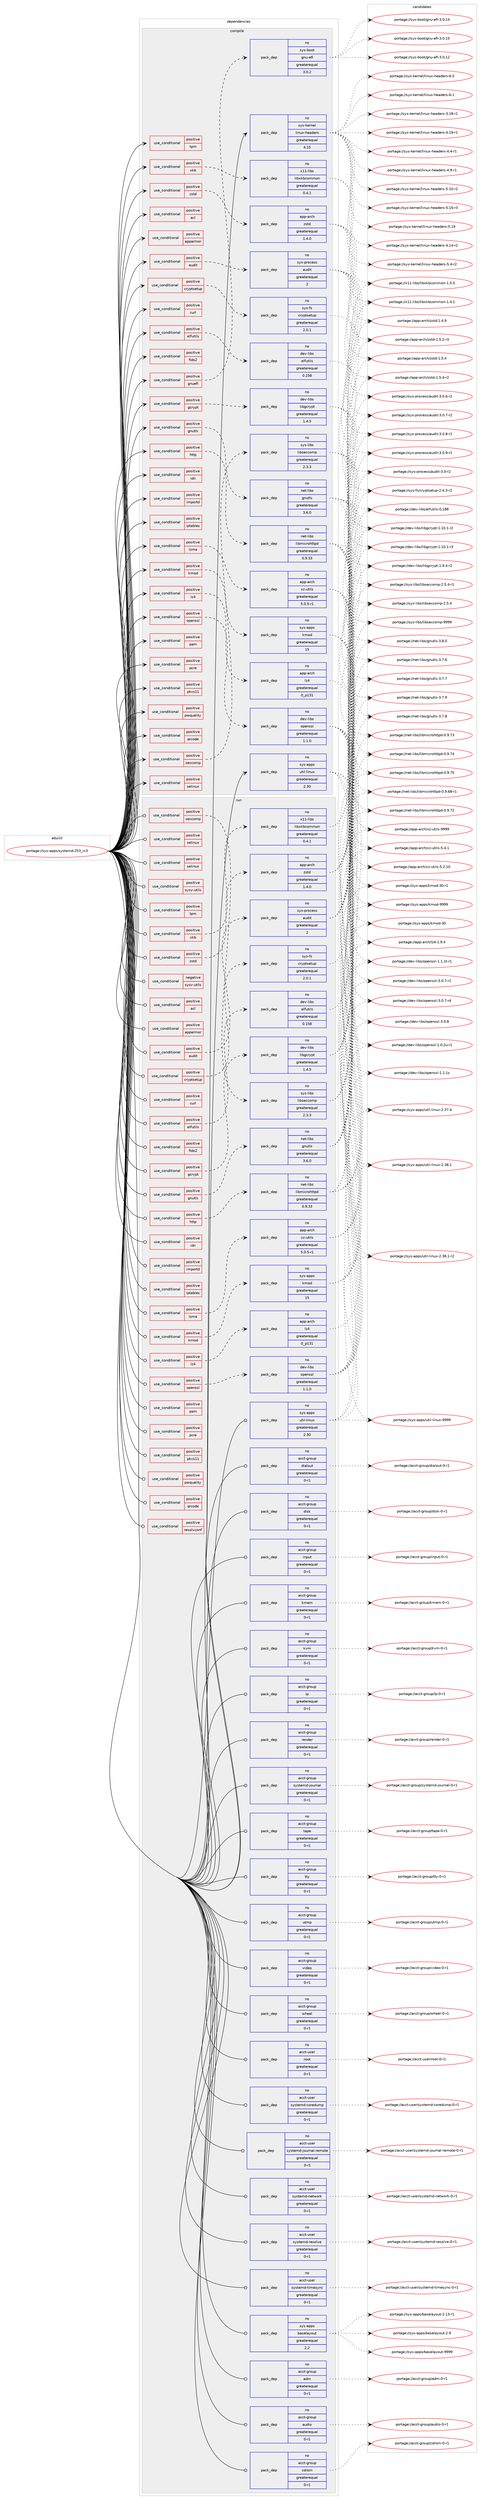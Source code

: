 digraph prolog {

# *************
# Graph options
# *************

newrank=true;
concentrate=true;
compound=true;
graph [rankdir=LR,fontname=Helvetica,fontsize=10,ranksep=1.5];#, ranksep=2.5, nodesep=0.2];
edge  [arrowhead=vee];
node  [fontname=Helvetica,fontsize=10];

# **********
# The ebuild
# **********

subgraph cluster_leftcol {
color=gray;
rank=same;
label=<<i>ebuild</i>>;
id [label="portage://sys-apps/systemd-253_rc3", color=red, width=4, href="../sys-apps/systemd-253_rc3.svg"];
}

# ****************
# The dependencies
# ****************

subgraph cluster_midcol {
color=gray;
label=<<i>dependencies</i>>;
subgraph cluster_compile {
fillcolor="#eeeeee";
style=filled;
label=<<i>compile</i>>;
subgraph cond47 {
dependency101 [label=<<TABLE BORDER="0" CELLBORDER="1" CELLSPACING="0" CELLPADDING="4"><TR><TD ROWSPAN="3" CELLPADDING="10">use_conditional</TD></TR><TR><TD>positive</TD></TR><TR><TD>acl</TD></TR></TABLE>>, shape=none, color=red];
# *** BEGIN UNKNOWN DEPENDENCY TYPE (TODO) ***
# dependency101 -> package_dependency(portage://sys-apps/systemd-253_rc3,install,no,sys-apps,acl,none,[,,],[slot(0),equal],[])
# *** END UNKNOWN DEPENDENCY TYPE (TODO) ***

}
id:e -> dependency101:w [weight=20,style="solid",arrowhead="vee"];
subgraph cond48 {
dependency102 [label=<<TABLE BORDER="0" CELLBORDER="1" CELLSPACING="0" CELLPADDING="4"><TR><TD ROWSPAN="3" CELLPADDING="10">use_conditional</TD></TR><TR><TD>positive</TD></TR><TR><TD>apparmor</TD></TR></TABLE>>, shape=none, color=red];
# *** BEGIN UNKNOWN DEPENDENCY TYPE (TODO) ***
# dependency102 -> package_dependency(portage://sys-apps/systemd-253_rc3,install,no,sys-libs,libapparmor,none,[,,],[slot(0),equal],[])
# *** END UNKNOWN DEPENDENCY TYPE (TODO) ***

}
id:e -> dependency102:w [weight=20,style="solid",arrowhead="vee"];
subgraph cond49 {
dependency103 [label=<<TABLE BORDER="0" CELLBORDER="1" CELLSPACING="0" CELLPADDING="4"><TR><TD ROWSPAN="3" CELLPADDING="10">use_conditional</TD></TR><TR><TD>positive</TD></TR><TR><TD>audit</TD></TR></TABLE>>, shape=none, color=red];
subgraph pack55 {
dependency104 [label=<<TABLE BORDER="0" CELLBORDER="1" CELLSPACING="0" CELLPADDING="4" WIDTH="220"><TR><TD ROWSPAN="6" CELLPADDING="30">pack_dep</TD></TR><TR><TD WIDTH="110">no</TD></TR><TR><TD>sys-process</TD></TR><TR><TD>audit</TD></TR><TR><TD>greaterequal</TD></TR><TR><TD>2</TD></TR></TABLE>>, shape=none, color=blue];
}
dependency103:e -> dependency104:w [weight=20,style="dashed",arrowhead="vee"];
}
id:e -> dependency103:w [weight=20,style="solid",arrowhead="vee"];
subgraph cond50 {
dependency105 [label=<<TABLE BORDER="0" CELLBORDER="1" CELLSPACING="0" CELLPADDING="4"><TR><TD ROWSPAN="3" CELLPADDING="10">use_conditional</TD></TR><TR><TD>positive</TD></TR><TR><TD>cryptsetup</TD></TR></TABLE>>, shape=none, color=red];
subgraph pack56 {
dependency106 [label=<<TABLE BORDER="0" CELLBORDER="1" CELLSPACING="0" CELLPADDING="4" WIDTH="220"><TR><TD ROWSPAN="6" CELLPADDING="30">pack_dep</TD></TR><TR><TD WIDTH="110">no</TD></TR><TR><TD>sys-fs</TD></TR><TR><TD>cryptsetup</TD></TR><TR><TD>greaterequal</TD></TR><TR><TD>2.0.1</TD></TR></TABLE>>, shape=none, color=blue];
}
dependency105:e -> dependency106:w [weight=20,style="dashed",arrowhead="vee"];
}
id:e -> dependency105:w [weight=20,style="solid",arrowhead="vee"];
subgraph cond51 {
dependency107 [label=<<TABLE BORDER="0" CELLBORDER="1" CELLSPACING="0" CELLPADDING="4"><TR><TD ROWSPAN="3" CELLPADDING="10">use_conditional</TD></TR><TR><TD>positive</TD></TR><TR><TD>curl</TD></TR></TABLE>>, shape=none, color=red];
# *** BEGIN UNKNOWN DEPENDENCY TYPE (TODO) ***
# dependency107 -> package_dependency(portage://sys-apps/systemd-253_rc3,install,no,net-misc,curl,none,[,,],[slot(0),equal],[])
# *** END UNKNOWN DEPENDENCY TYPE (TODO) ***

}
id:e -> dependency107:w [weight=20,style="solid",arrowhead="vee"];
subgraph cond52 {
dependency108 [label=<<TABLE BORDER="0" CELLBORDER="1" CELLSPACING="0" CELLPADDING="4"><TR><TD ROWSPAN="3" CELLPADDING="10">use_conditional</TD></TR><TR><TD>positive</TD></TR><TR><TD>elfutils</TD></TR></TABLE>>, shape=none, color=red];
subgraph pack57 {
dependency109 [label=<<TABLE BORDER="0" CELLBORDER="1" CELLSPACING="0" CELLPADDING="4" WIDTH="220"><TR><TD ROWSPAN="6" CELLPADDING="30">pack_dep</TD></TR><TR><TD WIDTH="110">no</TD></TR><TR><TD>dev-libs</TD></TR><TR><TD>elfutils</TD></TR><TR><TD>greaterequal</TD></TR><TR><TD>0.158</TD></TR></TABLE>>, shape=none, color=blue];
}
dependency108:e -> dependency109:w [weight=20,style="dashed",arrowhead="vee"];
}
id:e -> dependency108:w [weight=20,style="solid",arrowhead="vee"];
subgraph cond53 {
dependency110 [label=<<TABLE BORDER="0" CELLBORDER="1" CELLSPACING="0" CELLPADDING="4"><TR><TD ROWSPAN="3" CELLPADDING="10">use_conditional</TD></TR><TR><TD>positive</TD></TR><TR><TD>fido2</TD></TR></TABLE>>, shape=none, color=red];
# *** BEGIN UNKNOWN DEPENDENCY TYPE (TODO) ***
# dependency110 -> package_dependency(portage://sys-apps/systemd-253_rc3,install,no,dev-libs,libfido2,none,[,,],[slot(0),equal],[])
# *** END UNKNOWN DEPENDENCY TYPE (TODO) ***

}
id:e -> dependency110:w [weight=20,style="solid",arrowhead="vee"];
subgraph cond54 {
dependency111 [label=<<TABLE BORDER="0" CELLBORDER="1" CELLSPACING="0" CELLPADDING="4"><TR><TD ROWSPAN="3" CELLPADDING="10">use_conditional</TD></TR><TR><TD>positive</TD></TR><TR><TD>gcrypt</TD></TR></TABLE>>, shape=none, color=red];
subgraph pack58 {
dependency112 [label=<<TABLE BORDER="0" CELLBORDER="1" CELLSPACING="0" CELLPADDING="4" WIDTH="220"><TR><TD ROWSPAN="6" CELLPADDING="30">pack_dep</TD></TR><TR><TD WIDTH="110">no</TD></TR><TR><TD>dev-libs</TD></TR><TR><TD>libgcrypt</TD></TR><TR><TD>greaterequal</TD></TR><TR><TD>1.4.5</TD></TR></TABLE>>, shape=none, color=blue];
}
dependency111:e -> dependency112:w [weight=20,style="dashed",arrowhead="vee"];
}
id:e -> dependency111:w [weight=20,style="solid",arrowhead="vee"];
subgraph cond55 {
dependency113 [label=<<TABLE BORDER="0" CELLBORDER="1" CELLSPACING="0" CELLPADDING="4"><TR><TD ROWSPAN="3" CELLPADDING="10">use_conditional</TD></TR><TR><TD>positive</TD></TR><TR><TD>gnuefi</TD></TR></TABLE>>, shape=none, color=red];
subgraph pack59 {
dependency114 [label=<<TABLE BORDER="0" CELLBORDER="1" CELLSPACING="0" CELLPADDING="4" WIDTH="220"><TR><TD ROWSPAN="6" CELLPADDING="30">pack_dep</TD></TR><TR><TD WIDTH="110">no</TD></TR><TR><TD>sys-boot</TD></TR><TR><TD>gnu-efi</TD></TR><TR><TD>greaterequal</TD></TR><TR><TD>3.0.2</TD></TR></TABLE>>, shape=none, color=blue];
}
dependency113:e -> dependency114:w [weight=20,style="dashed",arrowhead="vee"];
}
id:e -> dependency113:w [weight=20,style="solid",arrowhead="vee"];
subgraph cond56 {
dependency115 [label=<<TABLE BORDER="0" CELLBORDER="1" CELLSPACING="0" CELLPADDING="4"><TR><TD ROWSPAN="3" CELLPADDING="10">use_conditional</TD></TR><TR><TD>positive</TD></TR><TR><TD>gnutls</TD></TR></TABLE>>, shape=none, color=red];
subgraph pack60 {
dependency116 [label=<<TABLE BORDER="0" CELLBORDER="1" CELLSPACING="0" CELLPADDING="4" WIDTH="220"><TR><TD ROWSPAN="6" CELLPADDING="30">pack_dep</TD></TR><TR><TD WIDTH="110">no</TD></TR><TR><TD>net-libs</TD></TR><TR><TD>gnutls</TD></TR><TR><TD>greaterequal</TD></TR><TR><TD>3.6.0</TD></TR></TABLE>>, shape=none, color=blue];
}
dependency115:e -> dependency116:w [weight=20,style="dashed",arrowhead="vee"];
}
id:e -> dependency115:w [weight=20,style="solid",arrowhead="vee"];
subgraph cond57 {
dependency117 [label=<<TABLE BORDER="0" CELLBORDER="1" CELLSPACING="0" CELLPADDING="4"><TR><TD ROWSPAN="3" CELLPADDING="10">use_conditional</TD></TR><TR><TD>positive</TD></TR><TR><TD>http</TD></TR></TABLE>>, shape=none, color=red];
subgraph pack61 {
dependency118 [label=<<TABLE BORDER="0" CELLBORDER="1" CELLSPACING="0" CELLPADDING="4" WIDTH="220"><TR><TD ROWSPAN="6" CELLPADDING="30">pack_dep</TD></TR><TR><TD WIDTH="110">no</TD></TR><TR><TD>net-libs</TD></TR><TR><TD>libmicrohttpd</TD></TR><TR><TD>greaterequal</TD></TR><TR><TD>0.9.33</TD></TR></TABLE>>, shape=none, color=blue];
}
dependency117:e -> dependency118:w [weight=20,style="dashed",arrowhead="vee"];
}
id:e -> dependency117:w [weight=20,style="solid",arrowhead="vee"];
subgraph cond58 {
dependency119 [label=<<TABLE BORDER="0" CELLBORDER="1" CELLSPACING="0" CELLPADDING="4"><TR><TD ROWSPAN="3" CELLPADDING="10">use_conditional</TD></TR><TR><TD>positive</TD></TR><TR><TD>idn</TD></TR></TABLE>>, shape=none, color=red];
# *** BEGIN UNKNOWN DEPENDENCY TYPE (TODO) ***
# dependency119 -> package_dependency(portage://sys-apps/systemd-253_rc3,install,no,net-dns,libidn2,none,[,,],any_same_slot,[])
# *** END UNKNOWN DEPENDENCY TYPE (TODO) ***

}
id:e -> dependency119:w [weight=20,style="solid",arrowhead="vee"];
subgraph cond59 {
dependency120 [label=<<TABLE BORDER="0" CELLBORDER="1" CELLSPACING="0" CELLPADDING="4"><TR><TD ROWSPAN="3" CELLPADDING="10">use_conditional</TD></TR><TR><TD>positive</TD></TR><TR><TD>importd</TD></TR></TABLE>>, shape=none, color=red];
# *** BEGIN UNKNOWN DEPENDENCY TYPE (TODO) ***
# dependency120 -> package_dependency(portage://sys-apps/systemd-253_rc3,install,no,app-arch,bzip2,none,[,,],[slot(0),equal],[])
# *** END UNKNOWN DEPENDENCY TYPE (TODO) ***

# *** BEGIN UNKNOWN DEPENDENCY TYPE (TODO) ***
# dependency120 -> package_dependency(portage://sys-apps/systemd-253_rc3,install,no,sys-libs,zlib,none,[,,],[slot(0),equal],[])
# *** END UNKNOWN DEPENDENCY TYPE (TODO) ***

}
id:e -> dependency120:w [weight=20,style="solid",arrowhead="vee"];
subgraph cond60 {
dependency121 [label=<<TABLE BORDER="0" CELLBORDER="1" CELLSPACING="0" CELLPADDING="4"><TR><TD ROWSPAN="3" CELLPADDING="10">use_conditional</TD></TR><TR><TD>positive</TD></TR><TR><TD>iptables</TD></TR></TABLE>>, shape=none, color=red];
# *** BEGIN UNKNOWN DEPENDENCY TYPE (TODO) ***
# dependency121 -> package_dependency(portage://sys-apps/systemd-253_rc3,install,no,net-firewall,iptables,none,[,,],[slot(0),equal],[])
# *** END UNKNOWN DEPENDENCY TYPE (TODO) ***

}
id:e -> dependency121:w [weight=20,style="solid",arrowhead="vee"];
subgraph cond61 {
dependency122 [label=<<TABLE BORDER="0" CELLBORDER="1" CELLSPACING="0" CELLPADDING="4"><TR><TD ROWSPAN="3" CELLPADDING="10">use_conditional</TD></TR><TR><TD>positive</TD></TR><TR><TD>kmod</TD></TR></TABLE>>, shape=none, color=red];
subgraph pack62 {
dependency123 [label=<<TABLE BORDER="0" CELLBORDER="1" CELLSPACING="0" CELLPADDING="4" WIDTH="220"><TR><TD ROWSPAN="6" CELLPADDING="30">pack_dep</TD></TR><TR><TD WIDTH="110">no</TD></TR><TR><TD>sys-apps</TD></TR><TR><TD>kmod</TD></TR><TR><TD>greaterequal</TD></TR><TR><TD>15</TD></TR></TABLE>>, shape=none, color=blue];
}
dependency122:e -> dependency123:w [weight=20,style="dashed",arrowhead="vee"];
}
id:e -> dependency122:w [weight=20,style="solid",arrowhead="vee"];
subgraph cond62 {
dependency124 [label=<<TABLE BORDER="0" CELLBORDER="1" CELLSPACING="0" CELLPADDING="4"><TR><TD ROWSPAN="3" CELLPADDING="10">use_conditional</TD></TR><TR><TD>positive</TD></TR><TR><TD>lz4</TD></TR></TABLE>>, shape=none, color=red];
subgraph pack63 {
dependency125 [label=<<TABLE BORDER="0" CELLBORDER="1" CELLSPACING="0" CELLPADDING="4" WIDTH="220"><TR><TD ROWSPAN="6" CELLPADDING="30">pack_dep</TD></TR><TR><TD WIDTH="110">no</TD></TR><TR><TD>app-arch</TD></TR><TR><TD>lz4</TD></TR><TR><TD>greaterequal</TD></TR><TR><TD>0_p131</TD></TR></TABLE>>, shape=none, color=blue];
}
dependency124:e -> dependency125:w [weight=20,style="dashed",arrowhead="vee"];
}
id:e -> dependency124:w [weight=20,style="solid",arrowhead="vee"];
subgraph cond63 {
dependency126 [label=<<TABLE BORDER="0" CELLBORDER="1" CELLSPACING="0" CELLPADDING="4"><TR><TD ROWSPAN="3" CELLPADDING="10">use_conditional</TD></TR><TR><TD>positive</TD></TR><TR><TD>lzma</TD></TR></TABLE>>, shape=none, color=red];
subgraph pack64 {
dependency127 [label=<<TABLE BORDER="0" CELLBORDER="1" CELLSPACING="0" CELLPADDING="4" WIDTH="220"><TR><TD ROWSPAN="6" CELLPADDING="30">pack_dep</TD></TR><TR><TD WIDTH="110">no</TD></TR><TR><TD>app-arch</TD></TR><TR><TD>xz-utils</TD></TR><TR><TD>greaterequal</TD></TR><TR><TD>5.0.5-r1</TD></TR></TABLE>>, shape=none, color=blue];
}
dependency126:e -> dependency127:w [weight=20,style="dashed",arrowhead="vee"];
}
id:e -> dependency126:w [weight=20,style="solid",arrowhead="vee"];
subgraph cond64 {
dependency128 [label=<<TABLE BORDER="0" CELLBORDER="1" CELLSPACING="0" CELLPADDING="4"><TR><TD ROWSPAN="3" CELLPADDING="10">use_conditional</TD></TR><TR><TD>positive</TD></TR><TR><TD>openssl</TD></TR></TABLE>>, shape=none, color=red];
subgraph pack65 {
dependency129 [label=<<TABLE BORDER="0" CELLBORDER="1" CELLSPACING="0" CELLPADDING="4" WIDTH="220"><TR><TD ROWSPAN="6" CELLPADDING="30">pack_dep</TD></TR><TR><TD WIDTH="110">no</TD></TR><TR><TD>dev-libs</TD></TR><TR><TD>openssl</TD></TR><TR><TD>greaterequal</TD></TR><TR><TD>1.1.0</TD></TR></TABLE>>, shape=none, color=blue];
}
dependency128:e -> dependency129:w [weight=20,style="dashed",arrowhead="vee"];
}
id:e -> dependency128:w [weight=20,style="solid",arrowhead="vee"];
subgraph cond65 {
dependency130 [label=<<TABLE BORDER="0" CELLBORDER="1" CELLSPACING="0" CELLPADDING="4"><TR><TD ROWSPAN="3" CELLPADDING="10">use_conditional</TD></TR><TR><TD>positive</TD></TR><TR><TD>pam</TD></TR></TABLE>>, shape=none, color=red];
# *** BEGIN UNKNOWN DEPENDENCY TYPE (TODO) ***
# dependency130 -> package_dependency(portage://sys-apps/systemd-253_rc3,install,no,sys-libs,pam,none,[,,],any_same_slot,[use(optenable(abi_x86_32),negative),use(optenable(abi_x86_64),negative),use(optenable(abi_x86_x32),negative),use(optenable(abi_mips_n32),negative),use(optenable(abi_mips_n64),negative),use(optenable(abi_mips_o32),negative),use(optenable(abi_s390_32),negative),use(optenable(abi_s390_64),negative)])
# *** END UNKNOWN DEPENDENCY TYPE (TODO) ***

}
id:e -> dependency130:w [weight=20,style="solid",arrowhead="vee"];
subgraph cond66 {
dependency131 [label=<<TABLE BORDER="0" CELLBORDER="1" CELLSPACING="0" CELLPADDING="4"><TR><TD ROWSPAN="3" CELLPADDING="10">use_conditional</TD></TR><TR><TD>positive</TD></TR><TR><TD>pcre</TD></TR></TABLE>>, shape=none, color=red];
# *** BEGIN UNKNOWN DEPENDENCY TYPE (TODO) ***
# dependency131 -> package_dependency(portage://sys-apps/systemd-253_rc3,install,no,dev-libs,libpcre2,none,[,,],[],[])
# *** END UNKNOWN DEPENDENCY TYPE (TODO) ***

}
id:e -> dependency131:w [weight=20,style="solid",arrowhead="vee"];
subgraph cond67 {
dependency132 [label=<<TABLE BORDER="0" CELLBORDER="1" CELLSPACING="0" CELLPADDING="4"><TR><TD ROWSPAN="3" CELLPADDING="10">use_conditional</TD></TR><TR><TD>positive</TD></TR><TR><TD>pkcs11</TD></TR></TABLE>>, shape=none, color=red];
# *** BEGIN UNKNOWN DEPENDENCY TYPE (TODO) ***
# dependency132 -> package_dependency(portage://sys-apps/systemd-253_rc3,install,no,app-crypt,p11-kit,none,[,,],[slot(0),equal],[])
# *** END UNKNOWN DEPENDENCY TYPE (TODO) ***

}
id:e -> dependency132:w [weight=20,style="solid",arrowhead="vee"];
subgraph cond68 {
dependency133 [label=<<TABLE BORDER="0" CELLBORDER="1" CELLSPACING="0" CELLPADDING="4"><TR><TD ROWSPAN="3" CELLPADDING="10">use_conditional</TD></TR><TR><TD>positive</TD></TR><TR><TD>pwquality</TD></TR></TABLE>>, shape=none, color=red];
# *** BEGIN UNKNOWN DEPENDENCY TYPE (TODO) ***
# dependency133 -> package_dependency(portage://sys-apps/systemd-253_rc3,install,no,dev-libs,libpwquality,none,[,,],[slot(0),equal],[])
# *** END UNKNOWN DEPENDENCY TYPE (TODO) ***

}
id:e -> dependency133:w [weight=20,style="solid",arrowhead="vee"];
subgraph cond69 {
dependency134 [label=<<TABLE BORDER="0" CELLBORDER="1" CELLSPACING="0" CELLPADDING="4"><TR><TD ROWSPAN="3" CELLPADDING="10">use_conditional</TD></TR><TR><TD>positive</TD></TR><TR><TD>qrcode</TD></TR></TABLE>>, shape=none, color=red];
# *** BEGIN UNKNOWN DEPENDENCY TYPE (TODO) ***
# dependency134 -> package_dependency(portage://sys-apps/systemd-253_rc3,install,no,media-gfx,qrencode,none,[,,],[slot(0),equal],[])
# *** END UNKNOWN DEPENDENCY TYPE (TODO) ***

}
id:e -> dependency134:w [weight=20,style="solid",arrowhead="vee"];
subgraph cond70 {
dependency135 [label=<<TABLE BORDER="0" CELLBORDER="1" CELLSPACING="0" CELLPADDING="4"><TR><TD ROWSPAN="3" CELLPADDING="10">use_conditional</TD></TR><TR><TD>positive</TD></TR><TR><TD>seccomp</TD></TR></TABLE>>, shape=none, color=red];
subgraph pack66 {
dependency136 [label=<<TABLE BORDER="0" CELLBORDER="1" CELLSPACING="0" CELLPADDING="4" WIDTH="220"><TR><TD ROWSPAN="6" CELLPADDING="30">pack_dep</TD></TR><TR><TD WIDTH="110">no</TD></TR><TR><TD>sys-libs</TD></TR><TR><TD>libseccomp</TD></TR><TR><TD>greaterequal</TD></TR><TR><TD>2.3.3</TD></TR></TABLE>>, shape=none, color=blue];
}
dependency135:e -> dependency136:w [weight=20,style="dashed",arrowhead="vee"];
}
id:e -> dependency135:w [weight=20,style="solid",arrowhead="vee"];
subgraph cond71 {
dependency137 [label=<<TABLE BORDER="0" CELLBORDER="1" CELLSPACING="0" CELLPADDING="4"><TR><TD ROWSPAN="3" CELLPADDING="10">use_conditional</TD></TR><TR><TD>positive</TD></TR><TR><TD>selinux</TD></TR></TABLE>>, shape=none, color=red];
# *** BEGIN UNKNOWN DEPENDENCY TYPE (TODO) ***
# dependency137 -> package_dependency(portage://sys-apps/systemd-253_rc3,install,no,sys-libs,libselinux,none,[,,],[slot(0),equal],[])
# *** END UNKNOWN DEPENDENCY TYPE (TODO) ***

}
id:e -> dependency137:w [weight=20,style="solid",arrowhead="vee"];
subgraph cond72 {
dependency138 [label=<<TABLE BORDER="0" CELLBORDER="1" CELLSPACING="0" CELLPADDING="4"><TR><TD ROWSPAN="3" CELLPADDING="10">use_conditional</TD></TR><TR><TD>positive</TD></TR><TR><TD>tpm</TD></TR></TABLE>>, shape=none, color=red];
# *** BEGIN UNKNOWN DEPENDENCY TYPE (TODO) ***
# dependency138 -> package_dependency(portage://sys-apps/systemd-253_rc3,install,no,app-crypt,tpm2-tss,none,[,,],[slot(0),equal],[])
# *** END UNKNOWN DEPENDENCY TYPE (TODO) ***

}
id:e -> dependency138:w [weight=20,style="solid",arrowhead="vee"];
subgraph cond73 {
dependency139 [label=<<TABLE BORDER="0" CELLBORDER="1" CELLSPACING="0" CELLPADDING="4"><TR><TD ROWSPAN="3" CELLPADDING="10">use_conditional</TD></TR><TR><TD>positive</TD></TR><TR><TD>xkb</TD></TR></TABLE>>, shape=none, color=red];
subgraph pack67 {
dependency140 [label=<<TABLE BORDER="0" CELLBORDER="1" CELLSPACING="0" CELLPADDING="4" WIDTH="220"><TR><TD ROWSPAN="6" CELLPADDING="30">pack_dep</TD></TR><TR><TD WIDTH="110">no</TD></TR><TR><TD>x11-libs</TD></TR><TR><TD>libxkbcommon</TD></TR><TR><TD>greaterequal</TD></TR><TR><TD>0.4.1</TD></TR></TABLE>>, shape=none, color=blue];
}
dependency139:e -> dependency140:w [weight=20,style="dashed",arrowhead="vee"];
}
id:e -> dependency139:w [weight=20,style="solid",arrowhead="vee"];
subgraph cond74 {
dependency141 [label=<<TABLE BORDER="0" CELLBORDER="1" CELLSPACING="0" CELLPADDING="4"><TR><TD ROWSPAN="3" CELLPADDING="10">use_conditional</TD></TR><TR><TD>positive</TD></TR><TR><TD>zstd</TD></TR></TABLE>>, shape=none, color=red];
subgraph pack68 {
dependency142 [label=<<TABLE BORDER="0" CELLBORDER="1" CELLSPACING="0" CELLPADDING="4" WIDTH="220"><TR><TD ROWSPAN="6" CELLPADDING="30">pack_dep</TD></TR><TR><TD WIDTH="110">no</TD></TR><TR><TD>app-arch</TD></TR><TR><TD>zstd</TD></TR><TR><TD>greaterequal</TD></TR><TR><TD>1.4.0</TD></TR></TABLE>>, shape=none, color=blue];
}
dependency141:e -> dependency142:w [weight=20,style="dashed",arrowhead="vee"];
}
id:e -> dependency141:w [weight=20,style="solid",arrowhead="vee"];
subgraph pack69 {
dependency143 [label=<<TABLE BORDER="0" CELLBORDER="1" CELLSPACING="0" CELLPADDING="4" WIDTH="220"><TR><TD ROWSPAN="6" CELLPADDING="30">pack_dep</TD></TR><TR><TD WIDTH="110">no</TD></TR><TR><TD>sys-apps</TD></TR><TR><TD>util-linux</TD></TR><TR><TD>greaterequal</TD></TR><TR><TD>2.30</TD></TR></TABLE>>, shape=none, color=blue];
}
id:e -> dependency143:w [weight=20,style="solid",arrowhead="vee"];
subgraph pack70 {
dependency144 [label=<<TABLE BORDER="0" CELLBORDER="1" CELLSPACING="0" CELLPADDING="4" WIDTH="220"><TR><TD ROWSPAN="6" CELLPADDING="30">pack_dep</TD></TR><TR><TD WIDTH="110">no</TD></TR><TR><TD>sys-kernel</TD></TR><TR><TD>linux-headers</TD></TR><TR><TD>greaterequal</TD></TR><TR><TD>4.15</TD></TR></TABLE>>, shape=none, color=blue];
}
id:e -> dependency144:w [weight=20,style="solid",arrowhead="vee"];
# *** BEGIN UNKNOWN DEPENDENCY TYPE (TODO) ***
# id -> package_dependency(portage://sys-apps/systemd-253_rc3,install,no,sys-libs,libcap,none,[,,],[slot(0),equal],[use(optenable(abi_x86_32),negative),use(optenable(abi_x86_64),negative),use(optenable(abi_x86_x32),negative),use(optenable(abi_mips_n32),negative),use(optenable(abi_mips_n64),negative),use(optenable(abi_mips_o32),negative),use(optenable(abi_s390_32),negative),use(optenable(abi_s390_64),negative)])
# *** END UNKNOWN DEPENDENCY TYPE (TODO) ***

# *** BEGIN UNKNOWN DEPENDENCY TYPE (TODO) ***
# id -> package_dependency(portage://sys-apps/systemd-253_rc3,install,no,virtual,libcrypt,none,[,,],any_same_slot,[use(optenable(abi_x86_32),negative),use(optenable(abi_x86_64),negative),use(optenable(abi_x86_x32),negative),use(optenable(abi_mips_n32),negative),use(optenable(abi_mips_n64),negative),use(optenable(abi_mips_o32),negative),use(optenable(abi_s390_32),negative),use(optenable(abi_s390_64),negative)])
# *** END UNKNOWN DEPENDENCY TYPE (TODO) ***

}
subgraph cluster_compileandrun {
fillcolor="#eeeeee";
style=filled;
label=<<i>compile and run</i>>;
}
subgraph cluster_run {
fillcolor="#eeeeee";
style=filled;
label=<<i>run</i>>;
subgraph cond75 {
dependency145 [label=<<TABLE BORDER="0" CELLBORDER="1" CELLSPACING="0" CELLPADDING="4"><TR><TD ROWSPAN="3" CELLPADDING="10">use_conditional</TD></TR><TR><TD>negative</TD></TR><TR><TD>sysv-utils</TD></TR></TABLE>>, shape=none, color=red];
# *** BEGIN UNKNOWN DEPENDENCY TYPE (TODO) ***
# dependency145 -> package_dependency(portage://sys-apps/systemd-253_rc3,run,no,sys-apps,sysvinit,none,[,,],[],[])
# *** END UNKNOWN DEPENDENCY TYPE (TODO) ***

}
id:e -> dependency145:w [weight=20,style="solid",arrowhead="odot"];
subgraph cond76 {
dependency146 [label=<<TABLE BORDER="0" CELLBORDER="1" CELLSPACING="0" CELLPADDING="4"><TR><TD ROWSPAN="3" CELLPADDING="10">use_conditional</TD></TR><TR><TD>positive</TD></TR><TR><TD>acl</TD></TR></TABLE>>, shape=none, color=red];
# *** BEGIN UNKNOWN DEPENDENCY TYPE (TODO) ***
# dependency146 -> package_dependency(portage://sys-apps/systemd-253_rc3,run,no,sys-apps,acl,none,[,,],[slot(0),equal],[])
# *** END UNKNOWN DEPENDENCY TYPE (TODO) ***

}
id:e -> dependency146:w [weight=20,style="solid",arrowhead="odot"];
subgraph cond77 {
dependency147 [label=<<TABLE BORDER="0" CELLBORDER="1" CELLSPACING="0" CELLPADDING="4"><TR><TD ROWSPAN="3" CELLPADDING="10">use_conditional</TD></TR><TR><TD>positive</TD></TR><TR><TD>apparmor</TD></TR></TABLE>>, shape=none, color=red];
# *** BEGIN UNKNOWN DEPENDENCY TYPE (TODO) ***
# dependency147 -> package_dependency(portage://sys-apps/systemd-253_rc3,run,no,sys-libs,libapparmor,none,[,,],[slot(0),equal],[])
# *** END UNKNOWN DEPENDENCY TYPE (TODO) ***

}
id:e -> dependency147:w [weight=20,style="solid",arrowhead="odot"];
subgraph cond78 {
dependency148 [label=<<TABLE BORDER="0" CELLBORDER="1" CELLSPACING="0" CELLPADDING="4"><TR><TD ROWSPAN="3" CELLPADDING="10">use_conditional</TD></TR><TR><TD>positive</TD></TR><TR><TD>audit</TD></TR></TABLE>>, shape=none, color=red];
subgraph pack71 {
dependency149 [label=<<TABLE BORDER="0" CELLBORDER="1" CELLSPACING="0" CELLPADDING="4" WIDTH="220"><TR><TD ROWSPAN="6" CELLPADDING="30">pack_dep</TD></TR><TR><TD WIDTH="110">no</TD></TR><TR><TD>sys-process</TD></TR><TR><TD>audit</TD></TR><TR><TD>greaterequal</TD></TR><TR><TD>2</TD></TR></TABLE>>, shape=none, color=blue];
}
dependency148:e -> dependency149:w [weight=20,style="dashed",arrowhead="vee"];
}
id:e -> dependency148:w [weight=20,style="solid",arrowhead="odot"];
subgraph cond79 {
dependency150 [label=<<TABLE BORDER="0" CELLBORDER="1" CELLSPACING="0" CELLPADDING="4"><TR><TD ROWSPAN="3" CELLPADDING="10">use_conditional</TD></TR><TR><TD>positive</TD></TR><TR><TD>cryptsetup</TD></TR></TABLE>>, shape=none, color=red];
subgraph pack72 {
dependency151 [label=<<TABLE BORDER="0" CELLBORDER="1" CELLSPACING="0" CELLPADDING="4" WIDTH="220"><TR><TD ROWSPAN="6" CELLPADDING="30">pack_dep</TD></TR><TR><TD WIDTH="110">no</TD></TR><TR><TD>sys-fs</TD></TR><TR><TD>cryptsetup</TD></TR><TR><TD>greaterequal</TD></TR><TR><TD>2.0.1</TD></TR></TABLE>>, shape=none, color=blue];
}
dependency150:e -> dependency151:w [weight=20,style="dashed",arrowhead="vee"];
}
id:e -> dependency150:w [weight=20,style="solid",arrowhead="odot"];
subgraph cond80 {
dependency152 [label=<<TABLE BORDER="0" CELLBORDER="1" CELLSPACING="0" CELLPADDING="4"><TR><TD ROWSPAN="3" CELLPADDING="10">use_conditional</TD></TR><TR><TD>positive</TD></TR><TR><TD>curl</TD></TR></TABLE>>, shape=none, color=red];
# *** BEGIN UNKNOWN DEPENDENCY TYPE (TODO) ***
# dependency152 -> package_dependency(portage://sys-apps/systemd-253_rc3,run,no,net-misc,curl,none,[,,],[slot(0),equal],[])
# *** END UNKNOWN DEPENDENCY TYPE (TODO) ***

}
id:e -> dependency152:w [weight=20,style="solid",arrowhead="odot"];
subgraph cond81 {
dependency153 [label=<<TABLE BORDER="0" CELLBORDER="1" CELLSPACING="0" CELLPADDING="4"><TR><TD ROWSPAN="3" CELLPADDING="10">use_conditional</TD></TR><TR><TD>positive</TD></TR><TR><TD>elfutils</TD></TR></TABLE>>, shape=none, color=red];
subgraph pack73 {
dependency154 [label=<<TABLE BORDER="0" CELLBORDER="1" CELLSPACING="0" CELLPADDING="4" WIDTH="220"><TR><TD ROWSPAN="6" CELLPADDING="30">pack_dep</TD></TR><TR><TD WIDTH="110">no</TD></TR><TR><TD>dev-libs</TD></TR><TR><TD>elfutils</TD></TR><TR><TD>greaterequal</TD></TR><TR><TD>0.158</TD></TR></TABLE>>, shape=none, color=blue];
}
dependency153:e -> dependency154:w [weight=20,style="dashed",arrowhead="vee"];
}
id:e -> dependency153:w [weight=20,style="solid",arrowhead="odot"];
subgraph cond82 {
dependency155 [label=<<TABLE BORDER="0" CELLBORDER="1" CELLSPACING="0" CELLPADDING="4"><TR><TD ROWSPAN="3" CELLPADDING="10">use_conditional</TD></TR><TR><TD>positive</TD></TR><TR><TD>fido2</TD></TR></TABLE>>, shape=none, color=red];
# *** BEGIN UNKNOWN DEPENDENCY TYPE (TODO) ***
# dependency155 -> package_dependency(portage://sys-apps/systemd-253_rc3,run,no,dev-libs,libfido2,none,[,,],[slot(0),equal],[])
# *** END UNKNOWN DEPENDENCY TYPE (TODO) ***

}
id:e -> dependency155:w [weight=20,style="solid",arrowhead="odot"];
subgraph cond83 {
dependency156 [label=<<TABLE BORDER="0" CELLBORDER="1" CELLSPACING="0" CELLPADDING="4"><TR><TD ROWSPAN="3" CELLPADDING="10">use_conditional</TD></TR><TR><TD>positive</TD></TR><TR><TD>gcrypt</TD></TR></TABLE>>, shape=none, color=red];
subgraph pack74 {
dependency157 [label=<<TABLE BORDER="0" CELLBORDER="1" CELLSPACING="0" CELLPADDING="4" WIDTH="220"><TR><TD ROWSPAN="6" CELLPADDING="30">pack_dep</TD></TR><TR><TD WIDTH="110">no</TD></TR><TR><TD>dev-libs</TD></TR><TR><TD>libgcrypt</TD></TR><TR><TD>greaterequal</TD></TR><TR><TD>1.4.5</TD></TR></TABLE>>, shape=none, color=blue];
}
dependency156:e -> dependency157:w [weight=20,style="dashed",arrowhead="vee"];
}
id:e -> dependency156:w [weight=20,style="solid",arrowhead="odot"];
subgraph cond84 {
dependency158 [label=<<TABLE BORDER="0" CELLBORDER="1" CELLSPACING="0" CELLPADDING="4"><TR><TD ROWSPAN="3" CELLPADDING="10">use_conditional</TD></TR><TR><TD>positive</TD></TR><TR><TD>gnutls</TD></TR></TABLE>>, shape=none, color=red];
subgraph pack75 {
dependency159 [label=<<TABLE BORDER="0" CELLBORDER="1" CELLSPACING="0" CELLPADDING="4" WIDTH="220"><TR><TD ROWSPAN="6" CELLPADDING="30">pack_dep</TD></TR><TR><TD WIDTH="110">no</TD></TR><TR><TD>net-libs</TD></TR><TR><TD>gnutls</TD></TR><TR><TD>greaterequal</TD></TR><TR><TD>3.6.0</TD></TR></TABLE>>, shape=none, color=blue];
}
dependency158:e -> dependency159:w [weight=20,style="dashed",arrowhead="vee"];
}
id:e -> dependency158:w [weight=20,style="solid",arrowhead="odot"];
subgraph cond85 {
dependency160 [label=<<TABLE BORDER="0" CELLBORDER="1" CELLSPACING="0" CELLPADDING="4"><TR><TD ROWSPAN="3" CELLPADDING="10">use_conditional</TD></TR><TR><TD>positive</TD></TR><TR><TD>http</TD></TR></TABLE>>, shape=none, color=red];
subgraph pack76 {
dependency161 [label=<<TABLE BORDER="0" CELLBORDER="1" CELLSPACING="0" CELLPADDING="4" WIDTH="220"><TR><TD ROWSPAN="6" CELLPADDING="30">pack_dep</TD></TR><TR><TD WIDTH="110">no</TD></TR><TR><TD>net-libs</TD></TR><TR><TD>libmicrohttpd</TD></TR><TR><TD>greaterequal</TD></TR><TR><TD>0.9.33</TD></TR></TABLE>>, shape=none, color=blue];
}
dependency160:e -> dependency161:w [weight=20,style="dashed",arrowhead="vee"];
}
id:e -> dependency160:w [weight=20,style="solid",arrowhead="odot"];
subgraph cond86 {
dependency162 [label=<<TABLE BORDER="0" CELLBORDER="1" CELLSPACING="0" CELLPADDING="4"><TR><TD ROWSPAN="3" CELLPADDING="10">use_conditional</TD></TR><TR><TD>positive</TD></TR><TR><TD>idn</TD></TR></TABLE>>, shape=none, color=red];
# *** BEGIN UNKNOWN DEPENDENCY TYPE (TODO) ***
# dependency162 -> package_dependency(portage://sys-apps/systemd-253_rc3,run,no,net-dns,libidn2,none,[,,],any_same_slot,[])
# *** END UNKNOWN DEPENDENCY TYPE (TODO) ***

}
id:e -> dependency162:w [weight=20,style="solid",arrowhead="odot"];
subgraph cond87 {
dependency163 [label=<<TABLE BORDER="0" CELLBORDER="1" CELLSPACING="0" CELLPADDING="4"><TR><TD ROWSPAN="3" CELLPADDING="10">use_conditional</TD></TR><TR><TD>positive</TD></TR><TR><TD>importd</TD></TR></TABLE>>, shape=none, color=red];
# *** BEGIN UNKNOWN DEPENDENCY TYPE (TODO) ***
# dependency163 -> package_dependency(portage://sys-apps/systemd-253_rc3,run,no,app-arch,bzip2,none,[,,],[slot(0),equal],[])
# *** END UNKNOWN DEPENDENCY TYPE (TODO) ***

# *** BEGIN UNKNOWN DEPENDENCY TYPE (TODO) ***
# dependency163 -> package_dependency(portage://sys-apps/systemd-253_rc3,run,no,sys-libs,zlib,none,[,,],[slot(0),equal],[])
# *** END UNKNOWN DEPENDENCY TYPE (TODO) ***

}
id:e -> dependency163:w [weight=20,style="solid",arrowhead="odot"];
subgraph cond88 {
dependency164 [label=<<TABLE BORDER="0" CELLBORDER="1" CELLSPACING="0" CELLPADDING="4"><TR><TD ROWSPAN="3" CELLPADDING="10">use_conditional</TD></TR><TR><TD>positive</TD></TR><TR><TD>iptables</TD></TR></TABLE>>, shape=none, color=red];
# *** BEGIN UNKNOWN DEPENDENCY TYPE (TODO) ***
# dependency164 -> package_dependency(portage://sys-apps/systemd-253_rc3,run,no,net-firewall,iptables,none,[,,],[slot(0),equal],[])
# *** END UNKNOWN DEPENDENCY TYPE (TODO) ***

}
id:e -> dependency164:w [weight=20,style="solid",arrowhead="odot"];
subgraph cond89 {
dependency165 [label=<<TABLE BORDER="0" CELLBORDER="1" CELLSPACING="0" CELLPADDING="4"><TR><TD ROWSPAN="3" CELLPADDING="10">use_conditional</TD></TR><TR><TD>positive</TD></TR><TR><TD>kmod</TD></TR></TABLE>>, shape=none, color=red];
subgraph pack77 {
dependency166 [label=<<TABLE BORDER="0" CELLBORDER="1" CELLSPACING="0" CELLPADDING="4" WIDTH="220"><TR><TD ROWSPAN="6" CELLPADDING="30">pack_dep</TD></TR><TR><TD WIDTH="110">no</TD></TR><TR><TD>sys-apps</TD></TR><TR><TD>kmod</TD></TR><TR><TD>greaterequal</TD></TR><TR><TD>15</TD></TR></TABLE>>, shape=none, color=blue];
}
dependency165:e -> dependency166:w [weight=20,style="dashed",arrowhead="vee"];
}
id:e -> dependency165:w [weight=20,style="solid",arrowhead="odot"];
subgraph cond90 {
dependency167 [label=<<TABLE BORDER="0" CELLBORDER="1" CELLSPACING="0" CELLPADDING="4"><TR><TD ROWSPAN="3" CELLPADDING="10">use_conditional</TD></TR><TR><TD>positive</TD></TR><TR><TD>lz4</TD></TR></TABLE>>, shape=none, color=red];
subgraph pack78 {
dependency168 [label=<<TABLE BORDER="0" CELLBORDER="1" CELLSPACING="0" CELLPADDING="4" WIDTH="220"><TR><TD ROWSPAN="6" CELLPADDING="30">pack_dep</TD></TR><TR><TD WIDTH="110">no</TD></TR><TR><TD>app-arch</TD></TR><TR><TD>lz4</TD></TR><TR><TD>greaterequal</TD></TR><TR><TD>0_p131</TD></TR></TABLE>>, shape=none, color=blue];
}
dependency167:e -> dependency168:w [weight=20,style="dashed",arrowhead="vee"];
}
id:e -> dependency167:w [weight=20,style="solid",arrowhead="odot"];
subgraph cond91 {
dependency169 [label=<<TABLE BORDER="0" CELLBORDER="1" CELLSPACING="0" CELLPADDING="4"><TR><TD ROWSPAN="3" CELLPADDING="10">use_conditional</TD></TR><TR><TD>positive</TD></TR><TR><TD>lzma</TD></TR></TABLE>>, shape=none, color=red];
subgraph pack79 {
dependency170 [label=<<TABLE BORDER="0" CELLBORDER="1" CELLSPACING="0" CELLPADDING="4" WIDTH="220"><TR><TD ROWSPAN="6" CELLPADDING="30">pack_dep</TD></TR><TR><TD WIDTH="110">no</TD></TR><TR><TD>app-arch</TD></TR><TR><TD>xz-utils</TD></TR><TR><TD>greaterequal</TD></TR><TR><TD>5.0.5-r1</TD></TR></TABLE>>, shape=none, color=blue];
}
dependency169:e -> dependency170:w [weight=20,style="dashed",arrowhead="vee"];
}
id:e -> dependency169:w [weight=20,style="solid",arrowhead="odot"];
subgraph cond92 {
dependency171 [label=<<TABLE BORDER="0" CELLBORDER="1" CELLSPACING="0" CELLPADDING="4"><TR><TD ROWSPAN="3" CELLPADDING="10">use_conditional</TD></TR><TR><TD>positive</TD></TR><TR><TD>openssl</TD></TR></TABLE>>, shape=none, color=red];
subgraph pack80 {
dependency172 [label=<<TABLE BORDER="0" CELLBORDER="1" CELLSPACING="0" CELLPADDING="4" WIDTH="220"><TR><TD ROWSPAN="6" CELLPADDING="30">pack_dep</TD></TR><TR><TD WIDTH="110">no</TD></TR><TR><TD>dev-libs</TD></TR><TR><TD>openssl</TD></TR><TR><TD>greaterequal</TD></TR><TR><TD>1.1.0</TD></TR></TABLE>>, shape=none, color=blue];
}
dependency171:e -> dependency172:w [weight=20,style="dashed",arrowhead="vee"];
}
id:e -> dependency171:w [weight=20,style="solid",arrowhead="odot"];
subgraph cond93 {
dependency173 [label=<<TABLE BORDER="0" CELLBORDER="1" CELLSPACING="0" CELLPADDING="4"><TR><TD ROWSPAN="3" CELLPADDING="10">use_conditional</TD></TR><TR><TD>positive</TD></TR><TR><TD>pam</TD></TR></TABLE>>, shape=none, color=red];
# *** BEGIN UNKNOWN DEPENDENCY TYPE (TODO) ***
# dependency173 -> package_dependency(portage://sys-apps/systemd-253_rc3,run,no,sys-libs,pam,none,[,,],any_same_slot,[use(optenable(abi_x86_32),negative),use(optenable(abi_x86_64),negative),use(optenable(abi_x86_x32),negative),use(optenable(abi_mips_n32),negative),use(optenable(abi_mips_n64),negative),use(optenable(abi_mips_o32),negative),use(optenable(abi_s390_32),negative),use(optenable(abi_s390_64),negative)])
# *** END UNKNOWN DEPENDENCY TYPE (TODO) ***

}
id:e -> dependency173:w [weight=20,style="solid",arrowhead="odot"];
subgraph cond94 {
dependency174 [label=<<TABLE BORDER="0" CELLBORDER="1" CELLSPACING="0" CELLPADDING="4"><TR><TD ROWSPAN="3" CELLPADDING="10">use_conditional</TD></TR><TR><TD>positive</TD></TR><TR><TD>pcre</TD></TR></TABLE>>, shape=none, color=red];
# *** BEGIN UNKNOWN DEPENDENCY TYPE (TODO) ***
# dependency174 -> package_dependency(portage://sys-apps/systemd-253_rc3,run,no,dev-libs,libpcre2,none,[,,],[],[])
# *** END UNKNOWN DEPENDENCY TYPE (TODO) ***

}
id:e -> dependency174:w [weight=20,style="solid",arrowhead="odot"];
subgraph cond95 {
dependency175 [label=<<TABLE BORDER="0" CELLBORDER="1" CELLSPACING="0" CELLPADDING="4"><TR><TD ROWSPAN="3" CELLPADDING="10">use_conditional</TD></TR><TR><TD>positive</TD></TR><TR><TD>pkcs11</TD></TR></TABLE>>, shape=none, color=red];
# *** BEGIN UNKNOWN DEPENDENCY TYPE (TODO) ***
# dependency175 -> package_dependency(portage://sys-apps/systemd-253_rc3,run,no,app-crypt,p11-kit,none,[,,],[slot(0),equal],[])
# *** END UNKNOWN DEPENDENCY TYPE (TODO) ***

}
id:e -> dependency175:w [weight=20,style="solid",arrowhead="odot"];
subgraph cond96 {
dependency176 [label=<<TABLE BORDER="0" CELLBORDER="1" CELLSPACING="0" CELLPADDING="4"><TR><TD ROWSPAN="3" CELLPADDING="10">use_conditional</TD></TR><TR><TD>positive</TD></TR><TR><TD>pwquality</TD></TR></TABLE>>, shape=none, color=red];
# *** BEGIN UNKNOWN DEPENDENCY TYPE (TODO) ***
# dependency176 -> package_dependency(portage://sys-apps/systemd-253_rc3,run,no,dev-libs,libpwquality,none,[,,],[slot(0),equal],[])
# *** END UNKNOWN DEPENDENCY TYPE (TODO) ***

}
id:e -> dependency176:w [weight=20,style="solid",arrowhead="odot"];
subgraph cond97 {
dependency177 [label=<<TABLE BORDER="0" CELLBORDER="1" CELLSPACING="0" CELLPADDING="4"><TR><TD ROWSPAN="3" CELLPADDING="10">use_conditional</TD></TR><TR><TD>positive</TD></TR><TR><TD>qrcode</TD></TR></TABLE>>, shape=none, color=red];
# *** BEGIN UNKNOWN DEPENDENCY TYPE (TODO) ***
# dependency177 -> package_dependency(portage://sys-apps/systemd-253_rc3,run,no,media-gfx,qrencode,none,[,,],[slot(0),equal],[])
# *** END UNKNOWN DEPENDENCY TYPE (TODO) ***

}
id:e -> dependency177:w [weight=20,style="solid",arrowhead="odot"];
subgraph cond98 {
dependency178 [label=<<TABLE BORDER="0" CELLBORDER="1" CELLSPACING="0" CELLPADDING="4"><TR><TD ROWSPAN="3" CELLPADDING="10">use_conditional</TD></TR><TR><TD>positive</TD></TR><TR><TD>resolvconf</TD></TR></TABLE>>, shape=none, color=red];
# *** BEGIN UNKNOWN DEPENDENCY TYPE (TODO) ***
# dependency178 -> package_dependency(portage://sys-apps/systemd-253_rc3,run,weak,net-dns,openresolv,none,[,,],[],[])
# *** END UNKNOWN DEPENDENCY TYPE (TODO) ***

}
id:e -> dependency178:w [weight=20,style="solid",arrowhead="odot"];
subgraph cond99 {
dependency179 [label=<<TABLE BORDER="0" CELLBORDER="1" CELLSPACING="0" CELLPADDING="4"><TR><TD ROWSPAN="3" CELLPADDING="10">use_conditional</TD></TR><TR><TD>positive</TD></TR><TR><TD>seccomp</TD></TR></TABLE>>, shape=none, color=red];
subgraph pack81 {
dependency180 [label=<<TABLE BORDER="0" CELLBORDER="1" CELLSPACING="0" CELLPADDING="4" WIDTH="220"><TR><TD ROWSPAN="6" CELLPADDING="30">pack_dep</TD></TR><TR><TD WIDTH="110">no</TD></TR><TR><TD>sys-libs</TD></TR><TR><TD>libseccomp</TD></TR><TR><TD>greaterequal</TD></TR><TR><TD>2.3.3</TD></TR></TABLE>>, shape=none, color=blue];
}
dependency179:e -> dependency180:w [weight=20,style="dashed",arrowhead="vee"];
}
id:e -> dependency179:w [weight=20,style="solid",arrowhead="odot"];
subgraph cond100 {
dependency181 [label=<<TABLE BORDER="0" CELLBORDER="1" CELLSPACING="0" CELLPADDING="4"><TR><TD ROWSPAN="3" CELLPADDING="10">use_conditional</TD></TR><TR><TD>positive</TD></TR><TR><TD>selinux</TD></TR></TABLE>>, shape=none, color=red];
# *** BEGIN UNKNOWN DEPENDENCY TYPE (TODO) ***
# dependency181 -> package_dependency(portage://sys-apps/systemd-253_rc3,run,no,sec-policy,selinux-base-policy,none,[,,],[],[use(enable(systemd),none)])
# *** END UNKNOWN DEPENDENCY TYPE (TODO) ***

# *** BEGIN UNKNOWN DEPENDENCY TYPE (TODO) ***
# dependency181 -> package_dependency(portage://sys-apps/systemd-253_rc3,run,no,sec-policy,selinux-ntp,none,[,,],[],[])
# *** END UNKNOWN DEPENDENCY TYPE (TODO) ***

}
id:e -> dependency181:w [weight=20,style="solid",arrowhead="odot"];
subgraph cond101 {
dependency182 [label=<<TABLE BORDER="0" CELLBORDER="1" CELLSPACING="0" CELLPADDING="4"><TR><TD ROWSPAN="3" CELLPADDING="10">use_conditional</TD></TR><TR><TD>positive</TD></TR><TR><TD>selinux</TD></TR></TABLE>>, shape=none, color=red];
# *** BEGIN UNKNOWN DEPENDENCY TYPE (TODO) ***
# dependency182 -> package_dependency(portage://sys-apps/systemd-253_rc3,run,no,sys-libs,libselinux,none,[,,],[slot(0),equal],[])
# *** END UNKNOWN DEPENDENCY TYPE (TODO) ***

}
id:e -> dependency182:w [weight=20,style="solid",arrowhead="odot"];
subgraph cond102 {
dependency183 [label=<<TABLE BORDER="0" CELLBORDER="1" CELLSPACING="0" CELLPADDING="4"><TR><TD ROWSPAN="3" CELLPADDING="10">use_conditional</TD></TR><TR><TD>positive</TD></TR><TR><TD>sysv-utils</TD></TR></TABLE>>, shape=none, color=red];
# *** BEGIN UNKNOWN DEPENDENCY TYPE (TODO) ***
# dependency183 -> package_dependency(portage://sys-apps/systemd-253_rc3,run,weak,sys-apps,openrc,none,[,,],[],[use(enable(sysv-utils),negative)])
# *** END UNKNOWN DEPENDENCY TYPE (TODO) ***

# *** BEGIN UNKNOWN DEPENDENCY TYPE (TODO) ***
# dependency183 -> package_dependency(portage://sys-apps/systemd-253_rc3,run,weak,sys-apps,sysvinit,none,[,,],[],[])
# *** END UNKNOWN DEPENDENCY TYPE (TODO) ***

}
id:e -> dependency183:w [weight=20,style="solid",arrowhead="odot"];
subgraph cond103 {
dependency184 [label=<<TABLE BORDER="0" CELLBORDER="1" CELLSPACING="0" CELLPADDING="4"><TR><TD ROWSPAN="3" CELLPADDING="10">use_conditional</TD></TR><TR><TD>positive</TD></TR><TR><TD>tpm</TD></TR></TABLE>>, shape=none, color=red];
# *** BEGIN UNKNOWN DEPENDENCY TYPE (TODO) ***
# dependency184 -> package_dependency(portage://sys-apps/systemd-253_rc3,run,no,app-crypt,tpm2-tss,none,[,,],[slot(0),equal],[])
# *** END UNKNOWN DEPENDENCY TYPE (TODO) ***

}
id:e -> dependency184:w [weight=20,style="solid",arrowhead="odot"];
subgraph cond104 {
dependency185 [label=<<TABLE BORDER="0" CELLBORDER="1" CELLSPACING="0" CELLPADDING="4"><TR><TD ROWSPAN="3" CELLPADDING="10">use_conditional</TD></TR><TR><TD>positive</TD></TR><TR><TD>xkb</TD></TR></TABLE>>, shape=none, color=red];
subgraph pack82 {
dependency186 [label=<<TABLE BORDER="0" CELLBORDER="1" CELLSPACING="0" CELLPADDING="4" WIDTH="220"><TR><TD ROWSPAN="6" CELLPADDING="30">pack_dep</TD></TR><TR><TD WIDTH="110">no</TD></TR><TR><TD>x11-libs</TD></TR><TR><TD>libxkbcommon</TD></TR><TR><TD>greaterequal</TD></TR><TR><TD>0.4.1</TD></TR></TABLE>>, shape=none, color=blue];
}
dependency185:e -> dependency186:w [weight=20,style="dashed",arrowhead="vee"];
}
id:e -> dependency185:w [weight=20,style="solid",arrowhead="odot"];
subgraph cond105 {
dependency187 [label=<<TABLE BORDER="0" CELLBORDER="1" CELLSPACING="0" CELLPADDING="4"><TR><TD ROWSPAN="3" CELLPADDING="10">use_conditional</TD></TR><TR><TD>positive</TD></TR><TR><TD>zstd</TD></TR></TABLE>>, shape=none, color=red];
subgraph pack83 {
dependency188 [label=<<TABLE BORDER="0" CELLBORDER="1" CELLSPACING="0" CELLPADDING="4" WIDTH="220"><TR><TD ROWSPAN="6" CELLPADDING="30">pack_dep</TD></TR><TR><TD WIDTH="110">no</TD></TR><TR><TD>app-arch</TD></TR><TR><TD>zstd</TD></TR><TR><TD>greaterequal</TD></TR><TR><TD>1.4.0</TD></TR></TABLE>>, shape=none, color=blue];
}
dependency187:e -> dependency188:w [weight=20,style="dashed",arrowhead="vee"];
}
id:e -> dependency187:w [weight=20,style="solid",arrowhead="odot"];
subgraph pack84 {
dependency189 [label=<<TABLE BORDER="0" CELLBORDER="1" CELLSPACING="0" CELLPADDING="4" WIDTH="220"><TR><TD ROWSPAN="6" CELLPADDING="30">pack_dep</TD></TR><TR><TD WIDTH="110">no</TD></TR><TR><TD>acct-group</TD></TR><TR><TD>adm</TD></TR><TR><TD>greaterequal</TD></TR><TR><TD>0-r1</TD></TR></TABLE>>, shape=none, color=blue];
}
id:e -> dependency189:w [weight=20,style="solid",arrowhead="odot"];
subgraph pack85 {
dependency190 [label=<<TABLE BORDER="0" CELLBORDER="1" CELLSPACING="0" CELLPADDING="4" WIDTH="220"><TR><TD ROWSPAN="6" CELLPADDING="30">pack_dep</TD></TR><TR><TD WIDTH="110">no</TD></TR><TR><TD>acct-group</TD></TR><TR><TD>audio</TD></TR><TR><TD>greaterequal</TD></TR><TR><TD>0-r1</TD></TR></TABLE>>, shape=none, color=blue];
}
id:e -> dependency190:w [weight=20,style="solid",arrowhead="odot"];
subgraph pack86 {
dependency191 [label=<<TABLE BORDER="0" CELLBORDER="1" CELLSPACING="0" CELLPADDING="4" WIDTH="220"><TR><TD ROWSPAN="6" CELLPADDING="30">pack_dep</TD></TR><TR><TD WIDTH="110">no</TD></TR><TR><TD>acct-group</TD></TR><TR><TD>cdrom</TD></TR><TR><TD>greaterequal</TD></TR><TR><TD>0-r1</TD></TR></TABLE>>, shape=none, color=blue];
}
id:e -> dependency191:w [weight=20,style="solid",arrowhead="odot"];
subgraph pack87 {
dependency192 [label=<<TABLE BORDER="0" CELLBORDER="1" CELLSPACING="0" CELLPADDING="4" WIDTH="220"><TR><TD ROWSPAN="6" CELLPADDING="30">pack_dep</TD></TR><TR><TD WIDTH="110">no</TD></TR><TR><TD>acct-group</TD></TR><TR><TD>dialout</TD></TR><TR><TD>greaterequal</TD></TR><TR><TD>0-r1</TD></TR></TABLE>>, shape=none, color=blue];
}
id:e -> dependency192:w [weight=20,style="solid",arrowhead="odot"];
subgraph pack88 {
dependency193 [label=<<TABLE BORDER="0" CELLBORDER="1" CELLSPACING="0" CELLPADDING="4" WIDTH="220"><TR><TD ROWSPAN="6" CELLPADDING="30">pack_dep</TD></TR><TR><TD WIDTH="110">no</TD></TR><TR><TD>acct-group</TD></TR><TR><TD>disk</TD></TR><TR><TD>greaterequal</TD></TR><TR><TD>0-r1</TD></TR></TABLE>>, shape=none, color=blue];
}
id:e -> dependency193:w [weight=20,style="solid",arrowhead="odot"];
subgraph pack89 {
dependency194 [label=<<TABLE BORDER="0" CELLBORDER="1" CELLSPACING="0" CELLPADDING="4" WIDTH="220"><TR><TD ROWSPAN="6" CELLPADDING="30">pack_dep</TD></TR><TR><TD WIDTH="110">no</TD></TR><TR><TD>acct-group</TD></TR><TR><TD>input</TD></TR><TR><TD>greaterequal</TD></TR><TR><TD>0-r1</TD></TR></TABLE>>, shape=none, color=blue];
}
id:e -> dependency194:w [weight=20,style="solid",arrowhead="odot"];
subgraph pack90 {
dependency195 [label=<<TABLE BORDER="0" CELLBORDER="1" CELLSPACING="0" CELLPADDING="4" WIDTH="220"><TR><TD ROWSPAN="6" CELLPADDING="30">pack_dep</TD></TR><TR><TD WIDTH="110">no</TD></TR><TR><TD>acct-group</TD></TR><TR><TD>kmem</TD></TR><TR><TD>greaterequal</TD></TR><TR><TD>0-r1</TD></TR></TABLE>>, shape=none, color=blue];
}
id:e -> dependency195:w [weight=20,style="solid",arrowhead="odot"];
subgraph pack91 {
dependency196 [label=<<TABLE BORDER="0" CELLBORDER="1" CELLSPACING="0" CELLPADDING="4" WIDTH="220"><TR><TD ROWSPAN="6" CELLPADDING="30">pack_dep</TD></TR><TR><TD WIDTH="110">no</TD></TR><TR><TD>acct-group</TD></TR><TR><TD>kvm</TD></TR><TR><TD>greaterequal</TD></TR><TR><TD>0-r1</TD></TR></TABLE>>, shape=none, color=blue];
}
id:e -> dependency196:w [weight=20,style="solid",arrowhead="odot"];
subgraph pack92 {
dependency197 [label=<<TABLE BORDER="0" CELLBORDER="1" CELLSPACING="0" CELLPADDING="4" WIDTH="220"><TR><TD ROWSPAN="6" CELLPADDING="30">pack_dep</TD></TR><TR><TD WIDTH="110">no</TD></TR><TR><TD>acct-group</TD></TR><TR><TD>lp</TD></TR><TR><TD>greaterequal</TD></TR><TR><TD>0-r1</TD></TR></TABLE>>, shape=none, color=blue];
}
id:e -> dependency197:w [weight=20,style="solid",arrowhead="odot"];
subgraph pack93 {
dependency198 [label=<<TABLE BORDER="0" CELLBORDER="1" CELLSPACING="0" CELLPADDING="4" WIDTH="220"><TR><TD ROWSPAN="6" CELLPADDING="30">pack_dep</TD></TR><TR><TD WIDTH="110">no</TD></TR><TR><TD>acct-group</TD></TR><TR><TD>render</TD></TR><TR><TD>greaterequal</TD></TR><TR><TD>0-r1</TD></TR></TABLE>>, shape=none, color=blue];
}
id:e -> dependency198:w [weight=20,style="solid",arrowhead="odot"];
# *** BEGIN UNKNOWN DEPENDENCY TYPE (TODO) ***
# id -> package_dependency(portage://sys-apps/systemd-253_rc3,run,no,acct-group,sgx,none,[,,],[],[])
# *** END UNKNOWN DEPENDENCY TYPE (TODO) ***

subgraph pack94 {
dependency199 [label=<<TABLE BORDER="0" CELLBORDER="1" CELLSPACING="0" CELLPADDING="4" WIDTH="220"><TR><TD ROWSPAN="6" CELLPADDING="30">pack_dep</TD></TR><TR><TD WIDTH="110">no</TD></TR><TR><TD>acct-group</TD></TR><TR><TD>systemd-journal</TD></TR><TR><TD>greaterequal</TD></TR><TR><TD>0-r1</TD></TR></TABLE>>, shape=none, color=blue];
}
id:e -> dependency199:w [weight=20,style="solid",arrowhead="odot"];
subgraph pack95 {
dependency200 [label=<<TABLE BORDER="0" CELLBORDER="1" CELLSPACING="0" CELLPADDING="4" WIDTH="220"><TR><TD ROWSPAN="6" CELLPADDING="30">pack_dep</TD></TR><TR><TD WIDTH="110">no</TD></TR><TR><TD>acct-group</TD></TR><TR><TD>tape</TD></TR><TR><TD>greaterequal</TD></TR><TR><TD>0-r1</TD></TR></TABLE>>, shape=none, color=blue];
}
id:e -> dependency200:w [weight=20,style="solid",arrowhead="odot"];
subgraph pack96 {
dependency201 [label=<<TABLE BORDER="0" CELLBORDER="1" CELLSPACING="0" CELLPADDING="4" WIDTH="220"><TR><TD ROWSPAN="6" CELLPADDING="30">pack_dep</TD></TR><TR><TD WIDTH="110">no</TD></TR><TR><TD>acct-group</TD></TR><TR><TD>tty</TD></TR><TR><TD>greaterequal</TD></TR><TR><TD>0-r1</TD></TR></TABLE>>, shape=none, color=blue];
}
id:e -> dependency201:w [weight=20,style="solid",arrowhead="odot"];
# *** BEGIN UNKNOWN DEPENDENCY TYPE (TODO) ***
# id -> package_dependency(portage://sys-apps/systemd-253_rc3,run,no,acct-group,users,none,[,,],[],[])
# *** END UNKNOWN DEPENDENCY TYPE (TODO) ***

subgraph pack97 {
dependency202 [label=<<TABLE BORDER="0" CELLBORDER="1" CELLSPACING="0" CELLPADDING="4" WIDTH="220"><TR><TD ROWSPAN="6" CELLPADDING="30">pack_dep</TD></TR><TR><TD WIDTH="110">no</TD></TR><TR><TD>acct-group</TD></TR><TR><TD>utmp</TD></TR><TR><TD>greaterequal</TD></TR><TR><TD>0-r1</TD></TR></TABLE>>, shape=none, color=blue];
}
id:e -> dependency202:w [weight=20,style="solid",arrowhead="odot"];
subgraph pack98 {
dependency203 [label=<<TABLE BORDER="0" CELLBORDER="1" CELLSPACING="0" CELLPADDING="4" WIDTH="220"><TR><TD ROWSPAN="6" CELLPADDING="30">pack_dep</TD></TR><TR><TD WIDTH="110">no</TD></TR><TR><TD>acct-group</TD></TR><TR><TD>video</TD></TR><TR><TD>greaterequal</TD></TR><TR><TD>0-r1</TD></TR></TABLE>>, shape=none, color=blue];
}
id:e -> dependency203:w [weight=20,style="solid",arrowhead="odot"];
subgraph pack99 {
dependency204 [label=<<TABLE BORDER="0" CELLBORDER="1" CELLSPACING="0" CELLPADDING="4" WIDTH="220"><TR><TD ROWSPAN="6" CELLPADDING="30">pack_dep</TD></TR><TR><TD WIDTH="110">no</TD></TR><TR><TD>acct-group</TD></TR><TR><TD>wheel</TD></TR><TR><TD>greaterequal</TD></TR><TR><TD>0-r1</TD></TR></TABLE>>, shape=none, color=blue];
}
id:e -> dependency204:w [weight=20,style="solid",arrowhead="odot"];
# *** BEGIN UNKNOWN DEPENDENCY TYPE (TODO) ***
# id -> package_dependency(portage://sys-apps/systemd-253_rc3,run,no,acct-user,nobody,none,[,,],[],[])
# *** END UNKNOWN DEPENDENCY TYPE (TODO) ***

subgraph pack100 {
dependency205 [label=<<TABLE BORDER="0" CELLBORDER="1" CELLSPACING="0" CELLPADDING="4" WIDTH="220"><TR><TD ROWSPAN="6" CELLPADDING="30">pack_dep</TD></TR><TR><TD WIDTH="110">no</TD></TR><TR><TD>acct-user</TD></TR><TR><TD>root</TD></TR><TR><TD>greaterequal</TD></TR><TR><TD>0-r1</TD></TR></TABLE>>, shape=none, color=blue];
}
id:e -> dependency205:w [weight=20,style="solid",arrowhead="odot"];
subgraph pack101 {
dependency206 [label=<<TABLE BORDER="0" CELLBORDER="1" CELLSPACING="0" CELLPADDING="4" WIDTH="220"><TR><TD ROWSPAN="6" CELLPADDING="30">pack_dep</TD></TR><TR><TD WIDTH="110">no</TD></TR><TR><TD>acct-user</TD></TR><TR><TD>systemd-coredump</TD></TR><TR><TD>greaterequal</TD></TR><TR><TD>0-r1</TD></TR></TABLE>>, shape=none, color=blue];
}
id:e -> dependency206:w [weight=20,style="solid",arrowhead="odot"];
subgraph pack102 {
dependency207 [label=<<TABLE BORDER="0" CELLBORDER="1" CELLSPACING="0" CELLPADDING="4" WIDTH="220"><TR><TD ROWSPAN="6" CELLPADDING="30">pack_dep</TD></TR><TR><TD WIDTH="110">no</TD></TR><TR><TD>acct-user</TD></TR><TR><TD>systemd-journal-remote</TD></TR><TR><TD>greaterequal</TD></TR><TR><TD>0-r1</TD></TR></TABLE>>, shape=none, color=blue];
}
id:e -> dependency207:w [weight=20,style="solid",arrowhead="odot"];
subgraph pack103 {
dependency208 [label=<<TABLE BORDER="0" CELLBORDER="1" CELLSPACING="0" CELLPADDING="4" WIDTH="220"><TR><TD ROWSPAN="6" CELLPADDING="30">pack_dep</TD></TR><TR><TD WIDTH="110">no</TD></TR><TR><TD>acct-user</TD></TR><TR><TD>systemd-network</TD></TR><TR><TD>greaterequal</TD></TR><TR><TD>0-r1</TD></TR></TABLE>>, shape=none, color=blue];
}
id:e -> dependency208:w [weight=20,style="solid",arrowhead="odot"];
# *** BEGIN UNKNOWN DEPENDENCY TYPE (TODO) ***
# id -> package_dependency(portage://sys-apps/systemd-253_rc3,run,no,acct-user,systemd-oom,none,[,,],[],[])
# *** END UNKNOWN DEPENDENCY TYPE (TODO) ***

subgraph pack104 {
dependency209 [label=<<TABLE BORDER="0" CELLBORDER="1" CELLSPACING="0" CELLPADDING="4" WIDTH="220"><TR><TD ROWSPAN="6" CELLPADDING="30">pack_dep</TD></TR><TR><TD WIDTH="110">no</TD></TR><TR><TD>acct-user</TD></TR><TR><TD>systemd-resolve</TD></TR><TR><TD>greaterequal</TD></TR><TR><TD>0-r1</TD></TR></TABLE>>, shape=none, color=blue];
}
id:e -> dependency209:w [weight=20,style="solid",arrowhead="odot"];
subgraph pack105 {
dependency210 [label=<<TABLE BORDER="0" CELLBORDER="1" CELLSPACING="0" CELLPADDING="4" WIDTH="220"><TR><TD ROWSPAN="6" CELLPADDING="30">pack_dep</TD></TR><TR><TD WIDTH="110">no</TD></TR><TR><TD>acct-user</TD></TR><TR><TD>systemd-timesync</TD></TR><TR><TD>greaterequal</TD></TR><TR><TD>0-r1</TD></TR></TABLE>>, shape=none, color=blue];
}
id:e -> dependency210:w [weight=20,style="solid",arrowhead="odot"];
subgraph pack106 {
dependency211 [label=<<TABLE BORDER="0" CELLBORDER="1" CELLSPACING="0" CELLPADDING="4" WIDTH="220"><TR><TD ROWSPAN="6" CELLPADDING="30">pack_dep</TD></TR><TR><TD WIDTH="110">no</TD></TR><TR><TD>sys-apps</TD></TR><TR><TD>baselayout</TD></TR><TR><TD>greaterequal</TD></TR><TR><TD>2.2</TD></TR></TABLE>>, shape=none, color=blue];
}
id:e -> dependency211:w [weight=20,style="solid",arrowhead="odot"];
subgraph pack107 {
dependency212 [label=<<TABLE BORDER="0" CELLBORDER="1" CELLSPACING="0" CELLPADDING="4" WIDTH="220"><TR><TD ROWSPAN="6" CELLPADDING="30">pack_dep</TD></TR><TR><TD WIDTH="110">no</TD></TR><TR><TD>sys-apps</TD></TR><TR><TD>util-linux</TD></TR><TR><TD>greaterequal</TD></TR><TR><TD>2.30</TD></TR></TABLE>>, shape=none, color=blue];
}
id:e -> dependency212:w [weight=20,style="solid",arrowhead="odot"];
# *** BEGIN UNKNOWN DEPENDENCY TYPE (TODO) ***
# id -> package_dependency(portage://sys-apps/systemd-253_rc3,run,no,sys-libs,libcap,none,[,,],[slot(0),equal],[use(optenable(abi_x86_32),negative),use(optenable(abi_x86_64),negative),use(optenable(abi_x86_x32),negative),use(optenable(abi_mips_n32),negative),use(optenable(abi_mips_n64),negative),use(optenable(abi_mips_o32),negative),use(optenable(abi_s390_32),negative),use(optenable(abi_s390_64),negative)])
# *** END UNKNOWN DEPENDENCY TYPE (TODO) ***

# *** BEGIN UNKNOWN DEPENDENCY TYPE (TODO) ***
# id -> package_dependency(portage://sys-apps/systemd-253_rc3,run,no,virtual,libcrypt,none,[,,],any_same_slot,[use(optenable(abi_x86_32),negative),use(optenable(abi_x86_64),negative),use(optenable(abi_x86_x32),negative),use(optenable(abi_mips_n32),negative),use(optenable(abi_mips_n64),negative),use(optenable(abi_mips_o32),negative),use(optenable(abi_s390_32),negative),use(optenable(abi_s390_64),negative)])
# *** END UNKNOWN DEPENDENCY TYPE (TODO) ***

# *** BEGIN UNKNOWN DEPENDENCY TYPE (TODO) ***
# id -> package_dependency(portage://sys-apps/systemd-253_rc3,run,weak,sys-apps,hwids,none,[,,],[],[use(enable(udev),none)])
# *** END UNKNOWN DEPENDENCY TYPE (TODO) ***

# *** BEGIN UNKNOWN DEPENDENCY TYPE (TODO) ***
# id -> package_dependency(portage://sys-apps/systemd-253_rc3,run,weak,sys-auth,nss-myhostname,none,[,,],[],[])
# *** END UNKNOWN DEPENDENCY TYPE (TODO) ***

# *** BEGIN UNKNOWN DEPENDENCY TYPE (TODO) ***
# id -> package_dependency(portage://sys-apps/systemd-253_rc3,run,weak,sys-fs,eudev,none,[,,],[],[])
# *** END UNKNOWN DEPENDENCY TYPE (TODO) ***

# *** BEGIN UNKNOWN DEPENDENCY TYPE (TODO) ***
# id -> package_dependency(portage://sys-apps/systemd-253_rc3,run,weak,sys-fs,udev,none,[,,],[],[])
# *** END UNKNOWN DEPENDENCY TYPE (TODO) ***

}
}

# **************
# The candidates
# **************

subgraph cluster_choices {
rank=same;
color=gray;
label=<<i>candidates</i>>;

subgraph choice55 {
color=black;
nodesep=1;
choice11512111545112114111991011151154797117100105116455146484511450 [label="portage://sys-process/audit-3.0-r2", color=red, width=4,href="../sys-process/audit-3.0-r2.svg"];
choice115121115451121141119910111511547971171001051164551464846544511450 [label="portage://sys-process/audit-3.0.6-r2", color=red, width=4,href="../sys-process/audit-3.0.6-r2.svg"];
choice115121115451121141119910111511547971171001051164551464846554511450 [label="portage://sys-process/audit-3.0.7-r2", color=red, width=4,href="../sys-process/audit-3.0.7-r2.svg"];
choice115121115451121141119910111511547971171001051164551464846564511449 [label="portage://sys-process/audit-3.0.8-r1", color=red, width=4,href="../sys-process/audit-3.0.8-r1.svg"];
choice115121115451121141119910111511547971171001051164551464846574511449 [label="portage://sys-process/audit-3.0.9-r1", color=red, width=4,href="../sys-process/audit-3.0.9-r1.svg"];
dependency104:e -> choice11512111545112114111991011151154797117100105116455146484511450:w [style=dotted,weight="100"];
dependency104:e -> choice115121115451121141119910111511547971171001051164551464846544511450:w [style=dotted,weight="100"];
dependency104:e -> choice115121115451121141119910111511547971171001051164551464846554511450:w [style=dotted,weight="100"];
dependency104:e -> choice115121115451121141119910111511547971171001051164551464846564511449:w [style=dotted,weight="100"];
dependency104:e -> choice115121115451121141119910111511547971171001051164551464846574511449:w [style=dotted,weight="100"];
}
subgraph choice56 {
color=black;
nodesep=1;
choice1151211154510211547991141211121161151011161171124550465246514511450 [label="portage://sys-fs/cryptsetup-2.4.3-r2", color=red, width=4,href="../sys-fs/cryptsetup-2.4.3-r2.svg"];
dependency106:e -> choice1151211154510211547991141211121161151011161171124550465246514511450:w [style=dotted,weight="100"];
}
subgraph choice57 {
color=black;
nodesep=1;
choice100101118451081059811547101108102117116105108115454846495656 [label="portage://dev-libs/elfutils-0.188", color=red, width=4,href="../dev-libs/elfutils-0.188.svg"];
dependency109:e -> choice100101118451081059811547101108102117116105108115454846495656:w [style=dotted,weight="100"];
}
subgraph choice58 {
color=black;
nodesep=1;
choice1001011184510810598115471081059810399114121112116454946494846494511450 [label="portage://dev-libs/libgcrypt-1.10.1-r2", color=red, width=4,href="../dev-libs/libgcrypt-1.10.1-r2.svg"];
choice1001011184510810598115471081059810399114121112116454946494846494511451 [label="portage://dev-libs/libgcrypt-1.10.1-r3", color=red, width=4,href="../dev-libs/libgcrypt-1.10.1-r3.svg"];
choice10010111845108105981154710810598103991141211121164549465746524511450 [label="portage://dev-libs/libgcrypt-1.9.4-r2", color=red, width=4,href="../dev-libs/libgcrypt-1.9.4-r2.svg"];
dependency112:e -> choice1001011184510810598115471081059810399114121112116454946494846494511450:w [style=dotted,weight="100"];
dependency112:e -> choice1001011184510810598115471081059810399114121112116454946494846494511451:w [style=dotted,weight="100"];
dependency112:e -> choice10010111845108105981154710810598103991141211121164549465746524511450:w [style=dotted,weight="100"];
}
subgraph choice59 {
color=black;
nodesep=1;
choice1151211154598111111116471031101174510110210545514648464950 [label="portage://sys-boot/gnu-efi-3.0.12", color=red, width=4,href="../sys-boot/gnu-efi-3.0.12.svg"];
choice1151211154598111111116471031101174510110210545514648464952 [label="portage://sys-boot/gnu-efi-3.0.14", color=red, width=4,href="../sys-boot/gnu-efi-3.0.14.svg"];
choice1151211154598111111116471031101174510110210545514648464953 [label="portage://sys-boot/gnu-efi-3.0.15", color=red, width=4,href="../sys-boot/gnu-efi-3.0.15.svg"];
dependency114:e -> choice1151211154598111111116471031101174510110210545514648464950:w [style=dotted,weight="100"];
dependency114:e -> choice1151211154598111111116471031101174510110210545514648464952:w [style=dotted,weight="100"];
dependency114:e -> choice1151211154598111111116471031101174510110210545514648464953:w [style=dotted,weight="100"];
}
subgraph choice60 {
color=black;
nodesep=1;
choice110101116451081059811547103110117116108115455146554654 [label="portage://net-libs/gnutls-3.7.6", color=red, width=4,href="../net-libs/gnutls-3.7.6.svg"];
choice110101116451081059811547103110117116108115455146554655 [label="portage://net-libs/gnutls-3.7.7", color=red, width=4,href="../net-libs/gnutls-3.7.7.svg"];
choice110101116451081059811547103110117116108115455146554656 [label="portage://net-libs/gnutls-3.7.8", color=red, width=4,href="../net-libs/gnutls-3.7.8.svg"];
choice110101116451081059811547103110117116108115455146554657 [label="portage://net-libs/gnutls-3.7.9", color=red, width=4,href="../net-libs/gnutls-3.7.9.svg"];
choice110101116451081059811547103110117116108115455146564648 [label="portage://net-libs/gnutls-3.8.0", color=red, width=4,href="../net-libs/gnutls-3.8.0.svg"];
dependency116:e -> choice110101116451081059811547103110117116108115455146554654:w [style=dotted,weight="100"];
dependency116:e -> choice110101116451081059811547103110117116108115455146554655:w [style=dotted,weight="100"];
dependency116:e -> choice110101116451081059811547103110117116108115455146554656:w [style=dotted,weight="100"];
dependency116:e -> choice110101116451081059811547103110117116108115455146554657:w [style=dotted,weight="100"];
dependency116:e -> choice110101116451081059811547103110117116108115455146564648:w [style=dotted,weight="100"];
}
subgraph choice61 {
color=black;
nodesep=1;
choice1101011164510810598115471081059810910599114111104116116112100454846574654564511449 [label="portage://net-libs/libmicrohttpd-0.9.68-r1", color=red, width=4,href="../net-libs/libmicrohttpd-0.9.68-r1.svg"];
choice110101116451081059811547108105981091059911411110411611611210045484657465550 [label="portage://net-libs/libmicrohttpd-0.9.72", color=red, width=4,href="../net-libs/libmicrohttpd-0.9.72.svg"];
choice110101116451081059811547108105981091059911411110411611611210045484657465551 [label="portage://net-libs/libmicrohttpd-0.9.73", color=red, width=4,href="../net-libs/libmicrohttpd-0.9.73.svg"];
choice110101116451081059811547108105981091059911411110411611611210045484657465552 [label="portage://net-libs/libmicrohttpd-0.9.74", color=red, width=4,href="../net-libs/libmicrohttpd-0.9.74.svg"];
choice110101116451081059811547108105981091059911411110411611611210045484657465553 [label="portage://net-libs/libmicrohttpd-0.9.75", color=red, width=4,href="../net-libs/libmicrohttpd-0.9.75.svg"];
dependency118:e -> choice1101011164510810598115471081059810910599114111104116116112100454846574654564511449:w [style=dotted,weight="100"];
dependency118:e -> choice110101116451081059811547108105981091059911411110411611611210045484657465550:w [style=dotted,weight="100"];
dependency118:e -> choice110101116451081059811547108105981091059911411110411611611210045484657465551:w [style=dotted,weight="100"];
dependency118:e -> choice110101116451081059811547108105981091059911411110411611611210045484657465552:w [style=dotted,weight="100"];
dependency118:e -> choice110101116451081059811547108105981091059911411110411611611210045484657465553:w [style=dotted,weight="100"];
}
subgraph choice62 {
color=black;
nodesep=1;
choice115121115459711211211547107109111100455148 [label="portage://sys-apps/kmod-30", color=red, width=4,href="../sys-apps/kmod-30.svg"];
choice1151211154597112112115471071091111004551484511449 [label="portage://sys-apps/kmod-30-r1", color=red, width=4,href="../sys-apps/kmod-30-r1.svg"];
choice1151211154597112112115471071091111004557575757 [label="portage://sys-apps/kmod-9999", color=red, width=4,href="../sys-apps/kmod-9999.svg"];
dependency123:e -> choice115121115459711211211547107109111100455148:w [style=dotted,weight="100"];
dependency123:e -> choice1151211154597112112115471071091111004551484511449:w [style=dotted,weight="100"];
dependency123:e -> choice1151211154597112112115471071091111004557575757:w [style=dotted,weight="100"];
}
subgraph choice63 {
color=black;
nodesep=1;
choice971121124597114991044710812252454946574652 [label="portage://app-arch/lz4-1.9.4", color=red, width=4,href="../app-arch/lz4-1.9.4.svg"];
dependency125:e -> choice971121124597114991044710812252454946574652:w [style=dotted,weight="100"];
}
subgraph choice64 {
color=black;
nodesep=1;
choice97112112459711499104471201224511711610510811545534650464948 [label="portage://app-arch/xz-utils-5.2.10", color=red, width=4,href="../app-arch/xz-utils-5.2.10.svg"];
choice971121124597114991044712012245117116105108115455346524649 [label="portage://app-arch/xz-utils-5.4.1", color=red, width=4,href="../app-arch/xz-utils-5.4.1.svg"];
choice9711211245971149910447120122451171161051081154557575757 [label="portage://app-arch/xz-utils-9999", color=red, width=4,href="../app-arch/xz-utils-9999.svg"];
dependency127:e -> choice97112112459711499104471201224511711610510811545534650464948:w [style=dotted,weight="100"];
dependency127:e -> choice971121124597114991044712012245117116105108115455346524649:w [style=dotted,weight="100"];
dependency127:e -> choice9711211245971149910447120122451171161051081154557575757:w [style=dotted,weight="100"];
}
subgraph choice65 {
color=black;
nodesep=1;
choice1001011184510810598115471111121011101151151084549464846501174511449 [label="portage://dev-libs/openssl-1.0.2u-r1", color=red, width=4,href="../dev-libs/openssl-1.0.2u-r1.svg"];
choice100101118451081059811547111112101110115115108454946494649115 [label="portage://dev-libs/openssl-1.1.1s", color=red, width=4,href="../dev-libs/openssl-1.1.1s.svg"];
choice1001011184510810598115471111121011101151151084549464946491164511449 [label="portage://dev-libs/openssl-1.1.1t-r1", color=red, width=4,href="../dev-libs/openssl-1.1.1t-r1.svg"];
choice1001011184510810598115471111121011101151151084551464846554511449 [label="portage://dev-libs/openssl-3.0.7-r1", color=red, width=4,href="../dev-libs/openssl-3.0.7-r1.svg"];
choice1001011184510810598115471111121011101151151084551464846554511452 [label="portage://dev-libs/openssl-3.0.7-r4", color=red, width=4,href="../dev-libs/openssl-3.0.7-r4.svg"];
choice100101118451081059811547111112101110115115108455146484656 [label="portage://dev-libs/openssl-3.0.8", color=red, width=4,href="../dev-libs/openssl-3.0.8.svg"];
dependency129:e -> choice1001011184510810598115471111121011101151151084549464846501174511449:w [style=dotted,weight="100"];
dependency129:e -> choice100101118451081059811547111112101110115115108454946494649115:w [style=dotted,weight="100"];
dependency129:e -> choice1001011184510810598115471111121011101151151084549464946491164511449:w [style=dotted,weight="100"];
dependency129:e -> choice1001011184510810598115471111121011101151151084551464846554511449:w [style=dotted,weight="100"];
dependency129:e -> choice1001011184510810598115471111121011101151151084551464846554511452:w [style=dotted,weight="100"];
dependency129:e -> choice100101118451081059811547111112101110115115108455146484656:w [style=dotted,weight="100"];
}
subgraph choice66 {
color=black;
nodesep=1;
choice115121115451081059811547108105981151019999111109112455046534652 [label="portage://sys-libs/libseccomp-2.5.4", color=red, width=4,href="../sys-libs/libseccomp-2.5.4.svg"];
choice1151211154510810598115471081059811510199991111091124550465346524511449 [label="portage://sys-libs/libseccomp-2.5.4-r1", color=red, width=4,href="../sys-libs/libseccomp-2.5.4-r1.svg"];
choice1151211154510810598115471081059811510199991111091124557575757 [label="portage://sys-libs/libseccomp-9999", color=red, width=4,href="../sys-libs/libseccomp-9999.svg"];
dependency136:e -> choice115121115451081059811547108105981151019999111109112455046534652:w [style=dotted,weight="100"];
dependency136:e -> choice1151211154510810598115471081059811510199991111091124550465346524511449:w [style=dotted,weight="100"];
dependency136:e -> choice1151211154510810598115471081059811510199991111091124557575757:w [style=dotted,weight="100"];
}
subgraph choice67 {
color=black;
nodesep=1;
choice1204949451081059811547108105981201079899111109109111110454946524649 [label="portage://x11-libs/libxkbcommon-1.4.1", color=red, width=4,href="../x11-libs/libxkbcommon-1.4.1.svg"];
choice1204949451081059811547108105981201079899111109109111110454946534648 [label="portage://x11-libs/libxkbcommon-1.5.0", color=red, width=4,href="../x11-libs/libxkbcommon-1.5.0.svg"];
dependency140:e -> choice1204949451081059811547108105981201079899111109109111110454946524649:w [style=dotted,weight="100"];
dependency140:e -> choice1204949451081059811547108105981201079899111109109111110454946534648:w [style=dotted,weight="100"];
}
subgraph choice68 {
color=black;
nodesep=1;
choice9711211245971149910447122115116100454946524657 [label="portage://app-arch/zstd-1.4.9", color=red, width=4,href="../app-arch/zstd-1.4.9.svg"];
choice97112112459711499104471221151161004549465346504511451 [label="portage://app-arch/zstd-1.5.2-r3", color=red, width=4,href="../app-arch/zstd-1.5.2-r3.svg"];
choice9711211245971149910447122115116100454946534652 [label="portage://app-arch/zstd-1.5.4", color=red, width=4,href="../app-arch/zstd-1.5.4.svg"];
choice97112112459711499104471221151161004549465346524511450 [label="portage://app-arch/zstd-1.5.4-r2", color=red, width=4,href="../app-arch/zstd-1.5.4-r2.svg"];
dependency142:e -> choice9711211245971149910447122115116100454946524657:w [style=dotted,weight="100"];
dependency142:e -> choice97112112459711499104471221151161004549465346504511451:w [style=dotted,weight="100"];
dependency142:e -> choice9711211245971149910447122115116100454946534652:w [style=dotted,weight="100"];
dependency142:e -> choice97112112459711499104471221151161004549465346524511450:w [style=dotted,weight="100"];
}
subgraph choice69 {
color=black;
nodesep=1;
choice1151211154597112112115471171161051084510810511011712045504651554652 [label="portage://sys-apps/util-linux-2.37.4", color=red, width=4,href="../sys-apps/util-linux-2.37.4.svg"];
choice1151211154597112112115471171161051084510810511011712045504651564649 [label="portage://sys-apps/util-linux-2.38.1", color=red, width=4,href="../sys-apps/util-linux-2.38.1.svg"];
choice11512111545971121121154711711610510845108105110117120455046515646494511450 [label="portage://sys-apps/util-linux-2.38.1-r2", color=red, width=4,href="../sys-apps/util-linux-2.38.1-r2.svg"];
choice115121115459711211211547117116105108451081051101171204557575757 [label="portage://sys-apps/util-linux-9999", color=red, width=4,href="../sys-apps/util-linux-9999.svg"];
dependency143:e -> choice1151211154597112112115471171161051084510810511011712045504651554652:w [style=dotted,weight="100"];
dependency143:e -> choice1151211154597112112115471171161051084510810511011712045504651564649:w [style=dotted,weight="100"];
dependency143:e -> choice11512111545971121121154711711610510845108105110117120455046515646494511450:w [style=dotted,weight="100"];
dependency143:e -> choice115121115459711211211547117116105108451081051101171204557575757:w [style=dotted,weight="100"];
}
subgraph choice70 {
color=black;
nodesep=1;
choice1151211154510710111411010110847108105110117120451041019710010111411545514649564511449 [label="portage://sys-kernel/linux-headers-3.18-r1", color=red, width=4,href="../sys-kernel/linux-headers-3.18-r1.svg"];
choice1151211154510710111411010110847108105110117120451041019710010111411545524649524511450 [label="portage://sys-kernel/linux-headers-4.14-r2", color=red, width=4,href="../sys-kernel/linux-headers-4.14-r2.svg"];
choice1151211154510710111411010110847108105110117120451041019710010111411545524649574511449 [label="portage://sys-kernel/linux-headers-4.19-r1", color=red, width=4,href="../sys-kernel/linux-headers-4.19-r1.svg"];
choice11512111545107101114110101108471081051101171204510410197100101114115455246524511449 [label="portage://sys-kernel/linux-headers-4.4-r1", color=red, width=4,href="../sys-kernel/linux-headers-4.4-r1.svg"];
choice11512111545107101114110101108471081051101171204510410197100101114115455246574511449 [label="portage://sys-kernel/linux-headers-4.9-r1", color=red, width=4,href="../sys-kernel/linux-headers-4.9-r1.svg"];
choice1151211154510710111411010110847108105110117120451041019710010111411545534649484511450 [label="portage://sys-kernel/linux-headers-5.10-r2", color=red, width=4,href="../sys-kernel/linux-headers-5.10-r2.svg"];
choice1151211154510710111411010110847108105110117120451041019710010111411545534649534511451 [label="portage://sys-kernel/linux-headers-5.15-r3", color=red, width=4,href="../sys-kernel/linux-headers-5.15-r3.svg"];
choice115121115451071011141101011084710810511011712045104101971001011141154553464957 [label="portage://sys-kernel/linux-headers-5.19", color=red, width=4,href="../sys-kernel/linux-headers-5.19.svg"];
choice11512111545107101114110101108471081051101171204510410197100101114115455346524511450 [label="portage://sys-kernel/linux-headers-5.4-r2", color=red, width=4,href="../sys-kernel/linux-headers-5.4-r2.svg"];
choice1151211154510710111411010110847108105110117120451041019710010111411545544648 [label="portage://sys-kernel/linux-headers-6.0", color=red, width=4,href="../sys-kernel/linux-headers-6.0.svg"];
choice1151211154510710111411010110847108105110117120451041019710010111411545544649 [label="portage://sys-kernel/linux-headers-6.1", color=red, width=4,href="../sys-kernel/linux-headers-6.1.svg"];
dependency144:e -> choice1151211154510710111411010110847108105110117120451041019710010111411545514649564511449:w [style=dotted,weight="100"];
dependency144:e -> choice1151211154510710111411010110847108105110117120451041019710010111411545524649524511450:w [style=dotted,weight="100"];
dependency144:e -> choice1151211154510710111411010110847108105110117120451041019710010111411545524649574511449:w [style=dotted,weight="100"];
dependency144:e -> choice11512111545107101114110101108471081051101171204510410197100101114115455246524511449:w [style=dotted,weight="100"];
dependency144:e -> choice11512111545107101114110101108471081051101171204510410197100101114115455246574511449:w [style=dotted,weight="100"];
dependency144:e -> choice1151211154510710111411010110847108105110117120451041019710010111411545534649484511450:w [style=dotted,weight="100"];
dependency144:e -> choice1151211154510710111411010110847108105110117120451041019710010111411545534649534511451:w [style=dotted,weight="100"];
dependency144:e -> choice115121115451071011141101011084710810511011712045104101971001011141154553464957:w [style=dotted,weight="100"];
dependency144:e -> choice11512111545107101114110101108471081051101171204510410197100101114115455346524511450:w [style=dotted,weight="100"];
dependency144:e -> choice1151211154510710111411010110847108105110117120451041019710010111411545544648:w [style=dotted,weight="100"];
dependency144:e -> choice1151211154510710111411010110847108105110117120451041019710010111411545544649:w [style=dotted,weight="100"];
}
subgraph choice71 {
color=black;
nodesep=1;
choice11512111545112114111991011151154797117100105116455146484511450 [label="portage://sys-process/audit-3.0-r2", color=red, width=4,href="../sys-process/audit-3.0-r2.svg"];
choice115121115451121141119910111511547971171001051164551464846544511450 [label="portage://sys-process/audit-3.0.6-r2", color=red, width=4,href="../sys-process/audit-3.0.6-r2.svg"];
choice115121115451121141119910111511547971171001051164551464846554511450 [label="portage://sys-process/audit-3.0.7-r2", color=red, width=4,href="../sys-process/audit-3.0.7-r2.svg"];
choice115121115451121141119910111511547971171001051164551464846564511449 [label="portage://sys-process/audit-3.0.8-r1", color=red, width=4,href="../sys-process/audit-3.0.8-r1.svg"];
choice115121115451121141119910111511547971171001051164551464846574511449 [label="portage://sys-process/audit-3.0.9-r1", color=red, width=4,href="../sys-process/audit-3.0.9-r1.svg"];
dependency149:e -> choice11512111545112114111991011151154797117100105116455146484511450:w [style=dotted,weight="100"];
dependency149:e -> choice115121115451121141119910111511547971171001051164551464846544511450:w [style=dotted,weight="100"];
dependency149:e -> choice115121115451121141119910111511547971171001051164551464846554511450:w [style=dotted,weight="100"];
dependency149:e -> choice115121115451121141119910111511547971171001051164551464846564511449:w [style=dotted,weight="100"];
dependency149:e -> choice115121115451121141119910111511547971171001051164551464846574511449:w [style=dotted,weight="100"];
}
subgraph choice72 {
color=black;
nodesep=1;
choice1151211154510211547991141211121161151011161171124550465246514511450 [label="portage://sys-fs/cryptsetup-2.4.3-r2", color=red, width=4,href="../sys-fs/cryptsetup-2.4.3-r2.svg"];
dependency151:e -> choice1151211154510211547991141211121161151011161171124550465246514511450:w [style=dotted,weight="100"];
}
subgraph choice73 {
color=black;
nodesep=1;
choice100101118451081059811547101108102117116105108115454846495656 [label="portage://dev-libs/elfutils-0.188", color=red, width=4,href="../dev-libs/elfutils-0.188.svg"];
dependency154:e -> choice100101118451081059811547101108102117116105108115454846495656:w [style=dotted,weight="100"];
}
subgraph choice74 {
color=black;
nodesep=1;
choice1001011184510810598115471081059810399114121112116454946494846494511450 [label="portage://dev-libs/libgcrypt-1.10.1-r2", color=red, width=4,href="../dev-libs/libgcrypt-1.10.1-r2.svg"];
choice1001011184510810598115471081059810399114121112116454946494846494511451 [label="portage://dev-libs/libgcrypt-1.10.1-r3", color=red, width=4,href="../dev-libs/libgcrypt-1.10.1-r3.svg"];
choice10010111845108105981154710810598103991141211121164549465746524511450 [label="portage://dev-libs/libgcrypt-1.9.4-r2", color=red, width=4,href="../dev-libs/libgcrypt-1.9.4-r2.svg"];
dependency157:e -> choice1001011184510810598115471081059810399114121112116454946494846494511450:w [style=dotted,weight="100"];
dependency157:e -> choice1001011184510810598115471081059810399114121112116454946494846494511451:w [style=dotted,weight="100"];
dependency157:e -> choice10010111845108105981154710810598103991141211121164549465746524511450:w [style=dotted,weight="100"];
}
subgraph choice75 {
color=black;
nodesep=1;
choice110101116451081059811547103110117116108115455146554654 [label="portage://net-libs/gnutls-3.7.6", color=red, width=4,href="../net-libs/gnutls-3.7.6.svg"];
choice110101116451081059811547103110117116108115455146554655 [label="portage://net-libs/gnutls-3.7.7", color=red, width=4,href="../net-libs/gnutls-3.7.7.svg"];
choice110101116451081059811547103110117116108115455146554656 [label="portage://net-libs/gnutls-3.7.8", color=red, width=4,href="../net-libs/gnutls-3.7.8.svg"];
choice110101116451081059811547103110117116108115455146554657 [label="portage://net-libs/gnutls-3.7.9", color=red, width=4,href="../net-libs/gnutls-3.7.9.svg"];
choice110101116451081059811547103110117116108115455146564648 [label="portage://net-libs/gnutls-3.8.0", color=red, width=4,href="../net-libs/gnutls-3.8.0.svg"];
dependency159:e -> choice110101116451081059811547103110117116108115455146554654:w [style=dotted,weight="100"];
dependency159:e -> choice110101116451081059811547103110117116108115455146554655:w [style=dotted,weight="100"];
dependency159:e -> choice110101116451081059811547103110117116108115455146554656:w [style=dotted,weight="100"];
dependency159:e -> choice110101116451081059811547103110117116108115455146554657:w [style=dotted,weight="100"];
dependency159:e -> choice110101116451081059811547103110117116108115455146564648:w [style=dotted,weight="100"];
}
subgraph choice76 {
color=black;
nodesep=1;
choice1101011164510810598115471081059810910599114111104116116112100454846574654564511449 [label="portage://net-libs/libmicrohttpd-0.9.68-r1", color=red, width=4,href="../net-libs/libmicrohttpd-0.9.68-r1.svg"];
choice110101116451081059811547108105981091059911411110411611611210045484657465550 [label="portage://net-libs/libmicrohttpd-0.9.72", color=red, width=4,href="../net-libs/libmicrohttpd-0.9.72.svg"];
choice110101116451081059811547108105981091059911411110411611611210045484657465551 [label="portage://net-libs/libmicrohttpd-0.9.73", color=red, width=4,href="../net-libs/libmicrohttpd-0.9.73.svg"];
choice110101116451081059811547108105981091059911411110411611611210045484657465552 [label="portage://net-libs/libmicrohttpd-0.9.74", color=red, width=4,href="../net-libs/libmicrohttpd-0.9.74.svg"];
choice110101116451081059811547108105981091059911411110411611611210045484657465553 [label="portage://net-libs/libmicrohttpd-0.9.75", color=red, width=4,href="../net-libs/libmicrohttpd-0.9.75.svg"];
dependency161:e -> choice1101011164510810598115471081059810910599114111104116116112100454846574654564511449:w [style=dotted,weight="100"];
dependency161:e -> choice110101116451081059811547108105981091059911411110411611611210045484657465550:w [style=dotted,weight="100"];
dependency161:e -> choice110101116451081059811547108105981091059911411110411611611210045484657465551:w [style=dotted,weight="100"];
dependency161:e -> choice110101116451081059811547108105981091059911411110411611611210045484657465552:w [style=dotted,weight="100"];
dependency161:e -> choice110101116451081059811547108105981091059911411110411611611210045484657465553:w [style=dotted,weight="100"];
}
subgraph choice77 {
color=black;
nodesep=1;
choice115121115459711211211547107109111100455148 [label="portage://sys-apps/kmod-30", color=red, width=4,href="../sys-apps/kmod-30.svg"];
choice1151211154597112112115471071091111004551484511449 [label="portage://sys-apps/kmod-30-r1", color=red, width=4,href="../sys-apps/kmod-30-r1.svg"];
choice1151211154597112112115471071091111004557575757 [label="portage://sys-apps/kmod-9999", color=red, width=4,href="../sys-apps/kmod-9999.svg"];
dependency166:e -> choice115121115459711211211547107109111100455148:w [style=dotted,weight="100"];
dependency166:e -> choice1151211154597112112115471071091111004551484511449:w [style=dotted,weight="100"];
dependency166:e -> choice1151211154597112112115471071091111004557575757:w [style=dotted,weight="100"];
}
subgraph choice78 {
color=black;
nodesep=1;
choice971121124597114991044710812252454946574652 [label="portage://app-arch/lz4-1.9.4", color=red, width=4,href="../app-arch/lz4-1.9.4.svg"];
dependency168:e -> choice971121124597114991044710812252454946574652:w [style=dotted,weight="100"];
}
subgraph choice79 {
color=black;
nodesep=1;
choice97112112459711499104471201224511711610510811545534650464948 [label="portage://app-arch/xz-utils-5.2.10", color=red, width=4,href="../app-arch/xz-utils-5.2.10.svg"];
choice971121124597114991044712012245117116105108115455346524649 [label="portage://app-arch/xz-utils-5.4.1", color=red, width=4,href="../app-arch/xz-utils-5.4.1.svg"];
choice9711211245971149910447120122451171161051081154557575757 [label="portage://app-arch/xz-utils-9999", color=red, width=4,href="../app-arch/xz-utils-9999.svg"];
dependency170:e -> choice97112112459711499104471201224511711610510811545534650464948:w [style=dotted,weight="100"];
dependency170:e -> choice971121124597114991044712012245117116105108115455346524649:w [style=dotted,weight="100"];
dependency170:e -> choice9711211245971149910447120122451171161051081154557575757:w [style=dotted,weight="100"];
}
subgraph choice80 {
color=black;
nodesep=1;
choice1001011184510810598115471111121011101151151084549464846501174511449 [label="portage://dev-libs/openssl-1.0.2u-r1", color=red, width=4,href="../dev-libs/openssl-1.0.2u-r1.svg"];
choice100101118451081059811547111112101110115115108454946494649115 [label="portage://dev-libs/openssl-1.1.1s", color=red, width=4,href="../dev-libs/openssl-1.1.1s.svg"];
choice1001011184510810598115471111121011101151151084549464946491164511449 [label="portage://dev-libs/openssl-1.1.1t-r1", color=red, width=4,href="../dev-libs/openssl-1.1.1t-r1.svg"];
choice1001011184510810598115471111121011101151151084551464846554511449 [label="portage://dev-libs/openssl-3.0.7-r1", color=red, width=4,href="../dev-libs/openssl-3.0.7-r1.svg"];
choice1001011184510810598115471111121011101151151084551464846554511452 [label="portage://dev-libs/openssl-3.0.7-r4", color=red, width=4,href="../dev-libs/openssl-3.0.7-r4.svg"];
choice100101118451081059811547111112101110115115108455146484656 [label="portage://dev-libs/openssl-3.0.8", color=red, width=4,href="../dev-libs/openssl-3.0.8.svg"];
dependency172:e -> choice1001011184510810598115471111121011101151151084549464846501174511449:w [style=dotted,weight="100"];
dependency172:e -> choice100101118451081059811547111112101110115115108454946494649115:w [style=dotted,weight="100"];
dependency172:e -> choice1001011184510810598115471111121011101151151084549464946491164511449:w [style=dotted,weight="100"];
dependency172:e -> choice1001011184510810598115471111121011101151151084551464846554511449:w [style=dotted,weight="100"];
dependency172:e -> choice1001011184510810598115471111121011101151151084551464846554511452:w [style=dotted,weight="100"];
dependency172:e -> choice100101118451081059811547111112101110115115108455146484656:w [style=dotted,weight="100"];
}
subgraph choice81 {
color=black;
nodesep=1;
choice115121115451081059811547108105981151019999111109112455046534652 [label="portage://sys-libs/libseccomp-2.5.4", color=red, width=4,href="../sys-libs/libseccomp-2.5.4.svg"];
choice1151211154510810598115471081059811510199991111091124550465346524511449 [label="portage://sys-libs/libseccomp-2.5.4-r1", color=red, width=4,href="../sys-libs/libseccomp-2.5.4-r1.svg"];
choice1151211154510810598115471081059811510199991111091124557575757 [label="portage://sys-libs/libseccomp-9999", color=red, width=4,href="../sys-libs/libseccomp-9999.svg"];
dependency180:e -> choice115121115451081059811547108105981151019999111109112455046534652:w [style=dotted,weight="100"];
dependency180:e -> choice1151211154510810598115471081059811510199991111091124550465346524511449:w [style=dotted,weight="100"];
dependency180:e -> choice1151211154510810598115471081059811510199991111091124557575757:w [style=dotted,weight="100"];
}
subgraph choice82 {
color=black;
nodesep=1;
choice1204949451081059811547108105981201079899111109109111110454946524649 [label="portage://x11-libs/libxkbcommon-1.4.1", color=red, width=4,href="../x11-libs/libxkbcommon-1.4.1.svg"];
choice1204949451081059811547108105981201079899111109109111110454946534648 [label="portage://x11-libs/libxkbcommon-1.5.0", color=red, width=4,href="../x11-libs/libxkbcommon-1.5.0.svg"];
dependency186:e -> choice1204949451081059811547108105981201079899111109109111110454946524649:w [style=dotted,weight="100"];
dependency186:e -> choice1204949451081059811547108105981201079899111109109111110454946534648:w [style=dotted,weight="100"];
}
subgraph choice83 {
color=black;
nodesep=1;
choice9711211245971149910447122115116100454946524657 [label="portage://app-arch/zstd-1.4.9", color=red, width=4,href="../app-arch/zstd-1.4.9.svg"];
choice97112112459711499104471221151161004549465346504511451 [label="portage://app-arch/zstd-1.5.2-r3", color=red, width=4,href="../app-arch/zstd-1.5.2-r3.svg"];
choice9711211245971149910447122115116100454946534652 [label="portage://app-arch/zstd-1.5.4", color=red, width=4,href="../app-arch/zstd-1.5.4.svg"];
choice97112112459711499104471221151161004549465346524511450 [label="portage://app-arch/zstd-1.5.4-r2", color=red, width=4,href="../app-arch/zstd-1.5.4-r2.svg"];
dependency188:e -> choice9711211245971149910447122115116100454946524657:w [style=dotted,weight="100"];
dependency188:e -> choice97112112459711499104471221151161004549465346504511451:w [style=dotted,weight="100"];
dependency188:e -> choice9711211245971149910447122115116100454946534652:w [style=dotted,weight="100"];
dependency188:e -> choice97112112459711499104471221151161004549465346524511450:w [style=dotted,weight="100"];
}
subgraph choice84 {
color=black;
nodesep=1;
choice97999911645103114111117112479710010945484511449 [label="portage://acct-group/adm-0-r1", color=red, width=4,href="../acct-group/adm-0-r1.svg"];
dependency189:e -> choice97999911645103114111117112479710010945484511449:w [style=dotted,weight="100"];
}
subgraph choice85 {
color=black;
nodesep=1;
choice97999911645103114111117112479711710010511145484511449 [label="portage://acct-group/audio-0-r1", color=red, width=4,href="../acct-group/audio-0-r1.svg"];
dependency190:e -> choice97999911645103114111117112479711710010511145484511449:w [style=dotted,weight="100"];
}
subgraph choice86 {
color=black;
nodesep=1;
choice97999911645103114111117112479910011411110945484511449 [label="portage://acct-group/cdrom-0-r1", color=red, width=4,href="../acct-group/cdrom-0-r1.svg"];
dependency191:e -> choice97999911645103114111117112479910011411110945484511449:w [style=dotted,weight="100"];
}
subgraph choice87 {
color=black;
nodesep=1;
choice97999911645103114111117112471001059710811111711645484511449 [label="portage://acct-group/dialout-0-r1", color=red, width=4,href="../acct-group/dialout-0-r1.svg"];
dependency192:e -> choice97999911645103114111117112471001059710811111711645484511449:w [style=dotted,weight="100"];
}
subgraph choice88 {
color=black;
nodesep=1;
choice979999116451031141111171124710010511510745484511449 [label="portage://acct-group/disk-0-r1", color=red, width=4,href="../acct-group/disk-0-r1.svg"];
dependency193:e -> choice979999116451031141111171124710010511510745484511449:w [style=dotted,weight="100"];
}
subgraph choice89 {
color=black;
nodesep=1;
choice979999116451031141111171124710511011211711645484511449 [label="portage://acct-group/input-0-r1", color=red, width=4,href="../acct-group/input-0-r1.svg"];
dependency194:e -> choice979999116451031141111171124710511011211711645484511449:w [style=dotted,weight="100"];
}
subgraph choice90 {
color=black;
nodesep=1;
choice979999116451031141111171124710710910110945484511449 [label="portage://acct-group/kmem-0-r1", color=red, width=4,href="../acct-group/kmem-0-r1.svg"];
dependency195:e -> choice979999116451031141111171124710710910110945484511449:w [style=dotted,weight="100"];
}
subgraph choice91 {
color=black;
nodesep=1;
choice979999116451031141111171124710711810945484511449 [label="portage://acct-group/kvm-0-r1", color=red, width=4,href="../acct-group/kvm-0-r1.svg"];
dependency196:e -> choice979999116451031141111171124710711810945484511449:w [style=dotted,weight="100"];
}
subgraph choice92 {
color=black;
nodesep=1;
choice979999116451031141111171124710811245484511449 [label="portage://acct-group/lp-0-r1", color=red, width=4,href="../acct-group/lp-0-r1.svg"];
dependency197:e -> choice979999116451031141111171124710811245484511449:w [style=dotted,weight="100"];
}
subgraph choice93 {
color=black;
nodesep=1;
choice979999116451031141111171124711410111010010111445484511449 [label="portage://acct-group/render-0-r1", color=red, width=4,href="../acct-group/render-0-r1.svg"];
dependency198:e -> choice979999116451031141111171124711410111010010111445484511449:w [style=dotted,weight="100"];
}
subgraph choice94 {
color=black;
nodesep=1;
choice9799991164510311411111711247115121115116101109100451061111171141109710845484511449 [label="portage://acct-group/systemd-journal-0-r1", color=red, width=4,href="../acct-group/systemd-journal-0-r1.svg"];
dependency199:e -> choice9799991164510311411111711247115121115116101109100451061111171141109710845484511449:w [style=dotted,weight="100"];
}
subgraph choice95 {
color=black;
nodesep=1;
choice97999911645103114111117112471169711210145484511449 [label="portage://acct-group/tape-0-r1", color=red, width=4,href="../acct-group/tape-0-r1.svg"];
dependency200:e -> choice97999911645103114111117112471169711210145484511449:w [style=dotted,weight="100"];
}
subgraph choice96 {
color=black;
nodesep=1;
choice979999116451031141111171124711611612145484511449 [label="portage://acct-group/tty-0-r1", color=red, width=4,href="../acct-group/tty-0-r1.svg"];
dependency201:e -> choice979999116451031141111171124711611612145484511449:w [style=dotted,weight="100"];
}
subgraph choice97 {
color=black;
nodesep=1;
choice979999116451031141111171124711711610911245484511449 [label="portage://acct-group/utmp-0-r1", color=red, width=4,href="../acct-group/utmp-0-r1.svg"];
dependency202:e -> choice979999116451031141111171124711711610911245484511449:w [style=dotted,weight="100"];
}
subgraph choice98 {
color=black;
nodesep=1;
choice979999116451031141111171124711810510010111145484511449 [label="portage://acct-group/video-0-r1", color=red, width=4,href="../acct-group/video-0-r1.svg"];
dependency203:e -> choice979999116451031141111171124711810510010111145484511449:w [style=dotted,weight="100"];
}
subgraph choice99 {
color=black;
nodesep=1;
choice979999116451031141111171124711910410110110845484511449 [label="portage://acct-group/wheel-0-r1", color=red, width=4,href="../acct-group/wheel-0-r1.svg"];
dependency204:e -> choice979999116451031141111171124711910410110110845484511449:w [style=dotted,weight="100"];
}
subgraph choice100 {
color=black;
nodesep=1;
choice979999116451171151011144711411111111645484511449 [label="portage://acct-user/root-0-r1", color=red, width=4,href="../acct-user/root-0-r1.svg"];
dependency205:e -> choice979999116451171151011144711411111111645484511449:w [style=dotted,weight="100"];
}
subgraph choice101 {
color=black;
nodesep=1;
choice9799991164511711510111447115121115116101109100459911111410110011710911245484511449 [label="portage://acct-user/systemd-coredump-0-r1", color=red, width=4,href="../acct-user/systemd-coredump-0-r1.svg"];
dependency206:e -> choice9799991164511711510111447115121115116101109100459911111410110011710911245484511449:w [style=dotted,weight="100"];
}
subgraph choice102 {
color=black;
nodesep=1;
choice979999116451171151011144711512111511610110910045106111117114110971084511410110911111610145484511449 [label="portage://acct-user/systemd-journal-remote-0-r1", color=red, width=4,href="../acct-user/systemd-journal-remote-0-r1.svg"];
dependency207:e -> choice979999116451171151011144711512111511610110910045106111117114110971084511410110911111610145484511449:w [style=dotted,weight="100"];
}
subgraph choice103 {
color=black;
nodesep=1;
choice97999911645117115101114471151211151161011091004511010111611911111410745484511449 [label="portage://acct-user/systemd-network-0-r1", color=red, width=4,href="../acct-user/systemd-network-0-r1.svg"];
dependency208:e -> choice97999911645117115101114471151211151161011091004511010111611911111410745484511449:w [style=dotted,weight="100"];
}
subgraph choice104 {
color=black;
nodesep=1;
choice97999911645117115101114471151211151161011091004511410111511110811810145484511449 [label="portage://acct-user/systemd-resolve-0-r1", color=red, width=4,href="../acct-user/systemd-resolve-0-r1.svg"];
dependency209:e -> choice97999911645117115101114471151211151161011091004511410111511110811810145484511449:w [style=dotted,weight="100"];
}
subgraph choice105 {
color=black;
nodesep=1;
choice9799991164511711510111447115121115116101109100451161051091011151211109945484511449 [label="portage://acct-user/systemd-timesync-0-r1", color=red, width=4,href="../acct-user/systemd-timesync-0-r1.svg"];
dependency210:e -> choice9799991164511711510111447115121115116101109100451161051091011151211109945484511449:w [style=dotted,weight="100"];
}
subgraph choice106 {
color=black;
nodesep=1;
choice11512111545971121121154798971151011089712111111711645504649514511449 [label="portage://sys-apps/baselayout-2.13-r1", color=red, width=4,href="../sys-apps/baselayout-2.13-r1.svg"];
choice11512111545971121121154798971151011089712111111711645504657 [label="portage://sys-apps/baselayout-2.9", color=red, width=4,href="../sys-apps/baselayout-2.9.svg"];
choice1151211154597112112115479897115101108971211111171164557575757 [label="portage://sys-apps/baselayout-9999", color=red, width=4,href="../sys-apps/baselayout-9999.svg"];
dependency211:e -> choice11512111545971121121154798971151011089712111111711645504649514511449:w [style=dotted,weight="100"];
dependency211:e -> choice11512111545971121121154798971151011089712111111711645504657:w [style=dotted,weight="100"];
dependency211:e -> choice1151211154597112112115479897115101108971211111171164557575757:w [style=dotted,weight="100"];
}
subgraph choice107 {
color=black;
nodesep=1;
choice1151211154597112112115471171161051084510810511011712045504651554652 [label="portage://sys-apps/util-linux-2.37.4", color=red, width=4,href="../sys-apps/util-linux-2.37.4.svg"];
choice1151211154597112112115471171161051084510810511011712045504651564649 [label="portage://sys-apps/util-linux-2.38.1", color=red, width=4,href="../sys-apps/util-linux-2.38.1.svg"];
choice11512111545971121121154711711610510845108105110117120455046515646494511450 [label="portage://sys-apps/util-linux-2.38.1-r2", color=red, width=4,href="../sys-apps/util-linux-2.38.1-r2.svg"];
choice115121115459711211211547117116105108451081051101171204557575757 [label="portage://sys-apps/util-linux-9999", color=red, width=4,href="../sys-apps/util-linux-9999.svg"];
dependency212:e -> choice1151211154597112112115471171161051084510810511011712045504651554652:w [style=dotted,weight="100"];
dependency212:e -> choice1151211154597112112115471171161051084510810511011712045504651564649:w [style=dotted,weight="100"];
dependency212:e -> choice11512111545971121121154711711610510845108105110117120455046515646494511450:w [style=dotted,weight="100"];
dependency212:e -> choice115121115459711211211547117116105108451081051101171204557575757:w [style=dotted,weight="100"];
}
}

}

